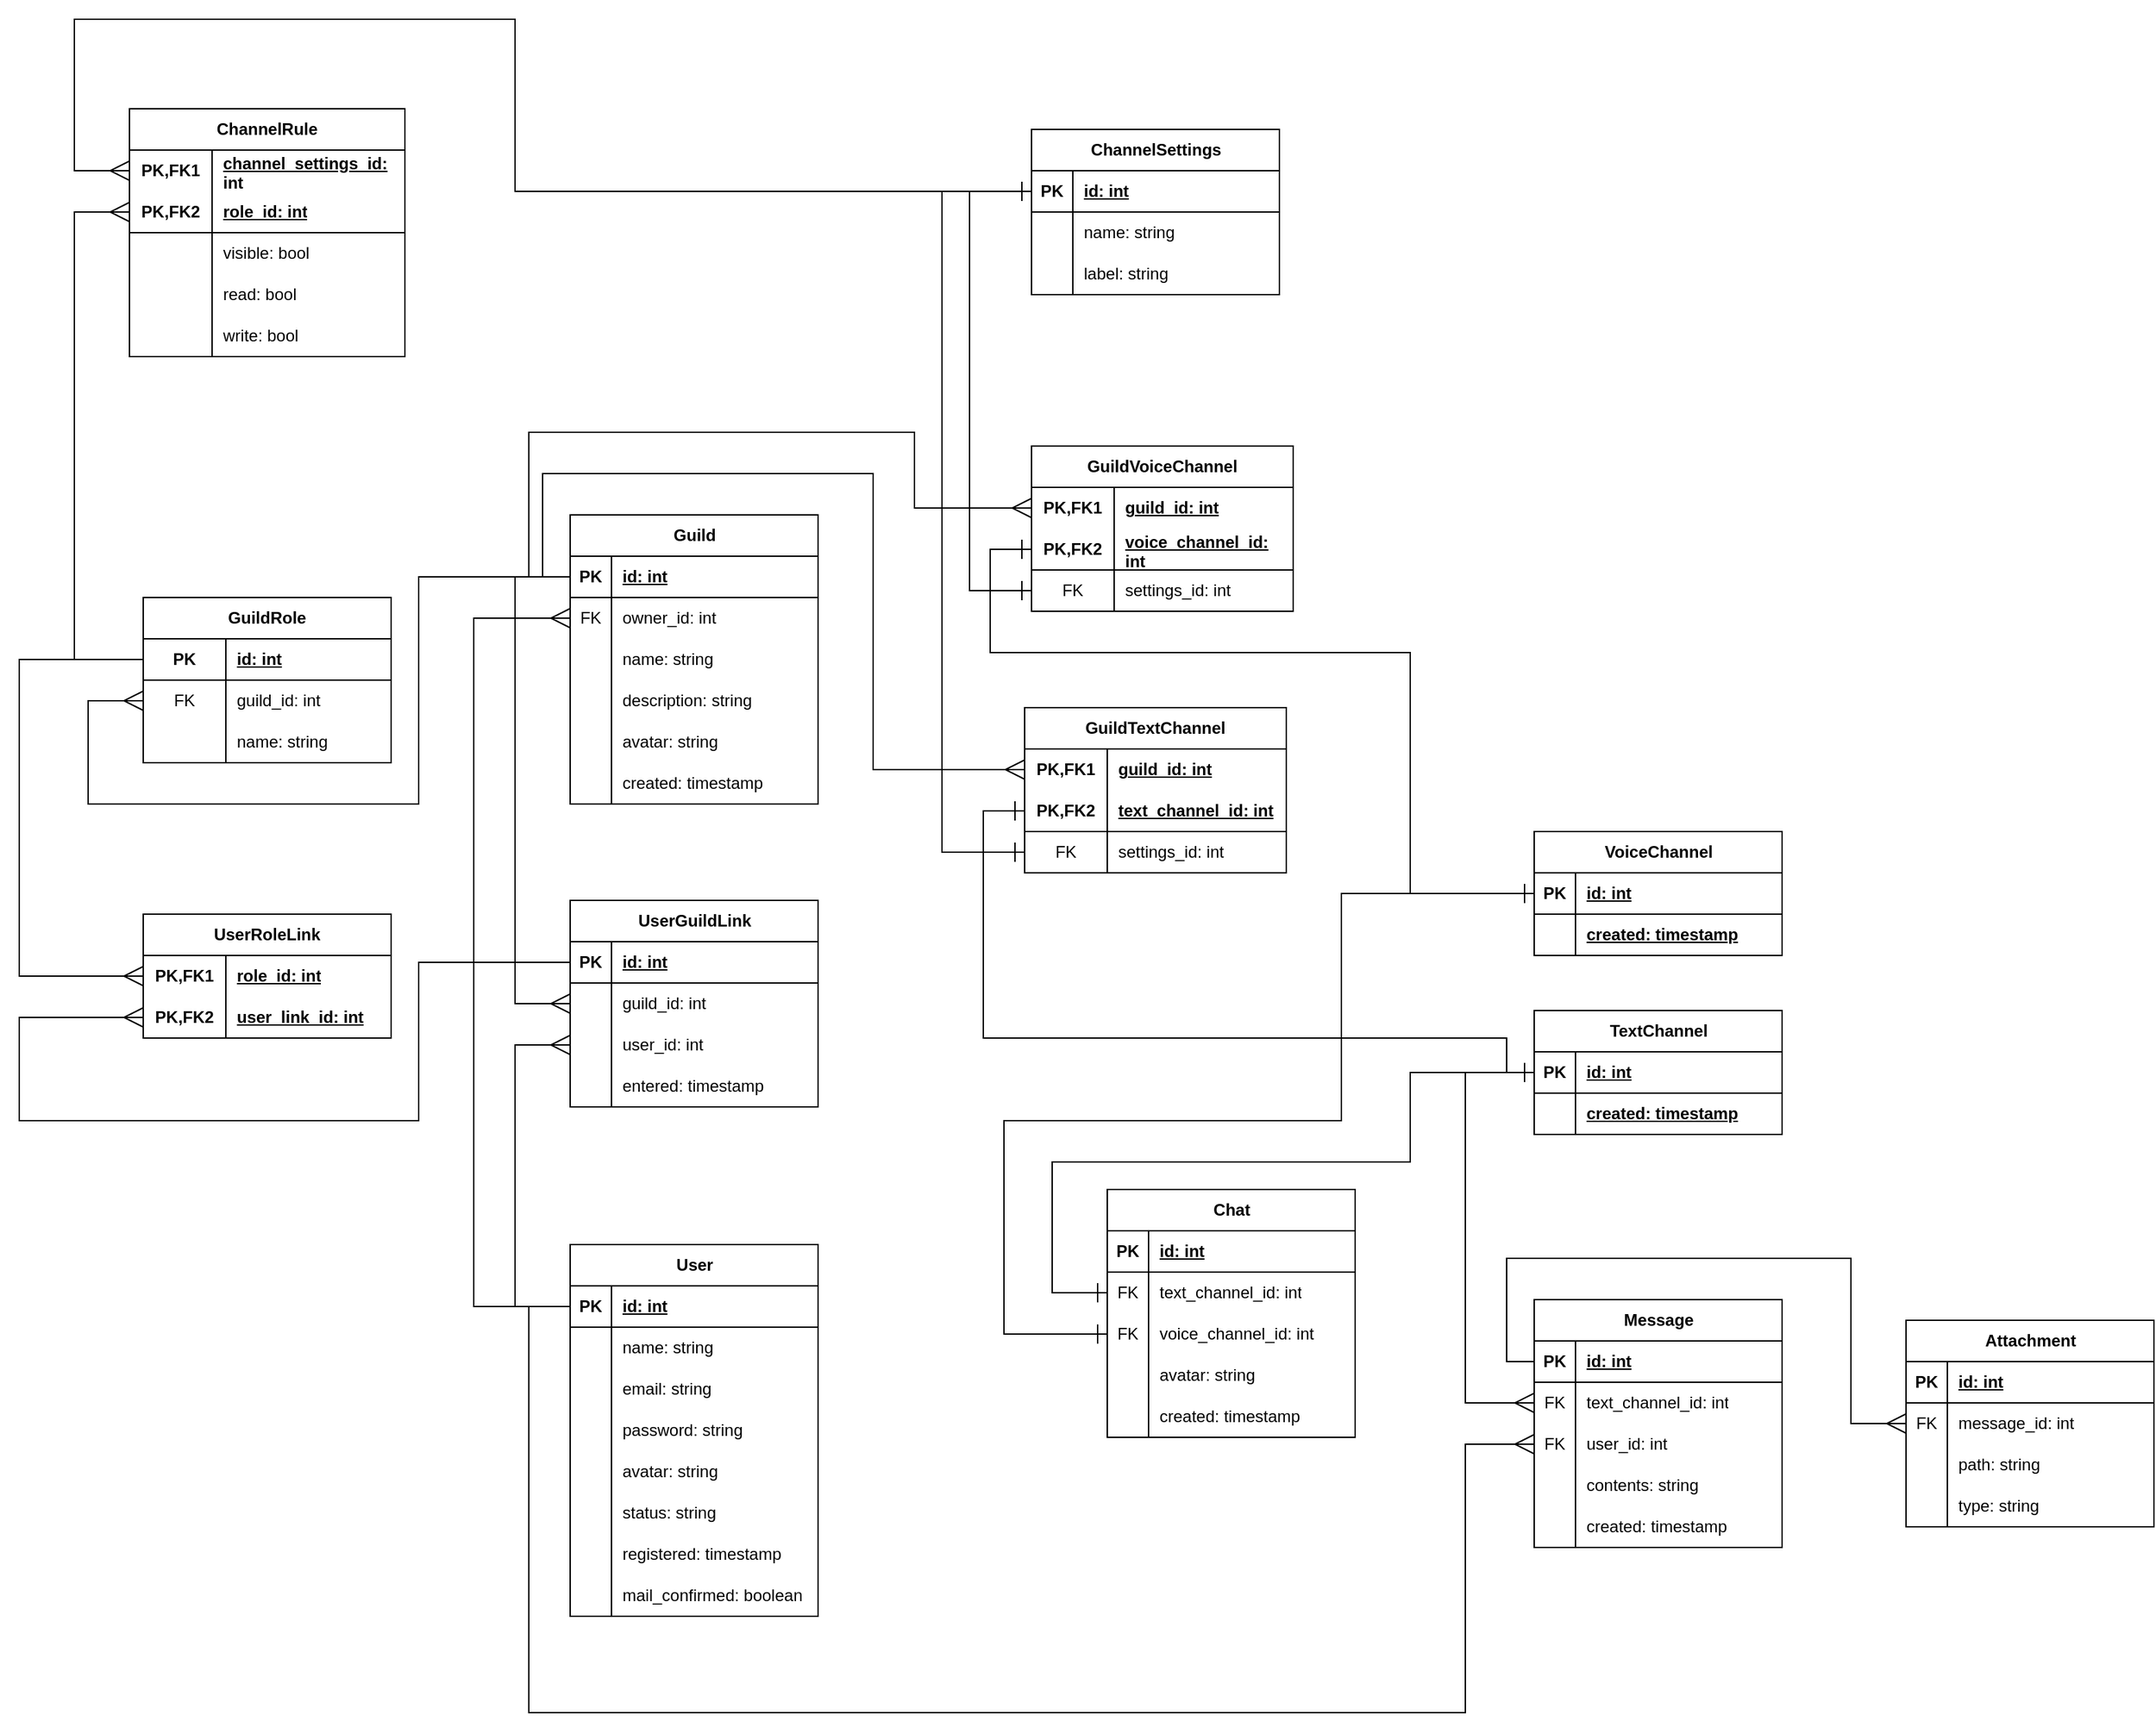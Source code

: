 <mxfile version="22.0.4" type="github">
  <diagram name="Page-1" id="7oRo4RMGeGRPO1WQqLyX">
    <mxGraphModel dx="3056" dy="2482" grid="1" gridSize="10" guides="1" tooltips="1" connect="1" arrows="1" fold="1" page="1" pageScale="1" pageWidth="850" pageHeight="1100" math="0" shadow="0">
      <root>
        <mxCell id="0" />
        <mxCell id="1" parent="0" />
        <mxCell id="3wC-R3kzaGSad76Zom_e-3" value="User" style="shape=table;startSize=30;container=1;collapsible=1;childLayout=tableLayout;fixedRows=1;rowLines=0;fontStyle=1;align=center;resizeLast=1;html=1;" vertex="1" parent="1">
          <mxGeometry x="230" y="510" width="180" height="270" as="geometry" />
        </mxCell>
        <mxCell id="3wC-R3kzaGSad76Zom_e-4" value="" style="shape=tableRow;horizontal=0;startSize=0;swimlaneHead=0;swimlaneBody=0;fillColor=none;collapsible=0;dropTarget=0;points=[[0,0.5],[1,0.5]];portConstraint=eastwest;top=0;left=0;right=0;bottom=1;" vertex="1" parent="3wC-R3kzaGSad76Zom_e-3">
          <mxGeometry y="30" width="180" height="30" as="geometry" />
        </mxCell>
        <mxCell id="3wC-R3kzaGSad76Zom_e-5" value="PK" style="shape=partialRectangle;connectable=0;fillColor=none;top=0;left=0;bottom=0;right=0;fontStyle=1;overflow=hidden;whiteSpace=wrap;html=1;" vertex="1" parent="3wC-R3kzaGSad76Zom_e-4">
          <mxGeometry width="30" height="30" as="geometry">
            <mxRectangle width="30" height="30" as="alternateBounds" />
          </mxGeometry>
        </mxCell>
        <mxCell id="3wC-R3kzaGSad76Zom_e-6" value="id: int" style="shape=partialRectangle;connectable=0;fillColor=none;top=0;left=0;bottom=0;right=0;align=left;spacingLeft=6;fontStyle=5;overflow=hidden;whiteSpace=wrap;html=1;" vertex="1" parent="3wC-R3kzaGSad76Zom_e-4">
          <mxGeometry x="30" width="150" height="30" as="geometry">
            <mxRectangle width="150" height="30" as="alternateBounds" />
          </mxGeometry>
        </mxCell>
        <mxCell id="3wC-R3kzaGSad76Zom_e-7" value="" style="shape=tableRow;horizontal=0;startSize=0;swimlaneHead=0;swimlaneBody=0;fillColor=none;collapsible=0;dropTarget=0;points=[[0,0.5],[1,0.5]];portConstraint=eastwest;top=0;left=0;right=0;bottom=0;" vertex="1" parent="3wC-R3kzaGSad76Zom_e-3">
          <mxGeometry y="60" width="180" height="30" as="geometry" />
        </mxCell>
        <mxCell id="3wC-R3kzaGSad76Zom_e-8" value="" style="shape=partialRectangle;connectable=0;fillColor=none;top=0;left=0;bottom=0;right=0;editable=1;overflow=hidden;whiteSpace=wrap;html=1;" vertex="1" parent="3wC-R3kzaGSad76Zom_e-7">
          <mxGeometry width="30" height="30" as="geometry">
            <mxRectangle width="30" height="30" as="alternateBounds" />
          </mxGeometry>
        </mxCell>
        <mxCell id="3wC-R3kzaGSad76Zom_e-9" value="name: string" style="shape=partialRectangle;connectable=0;fillColor=none;top=0;left=0;bottom=0;right=0;align=left;spacingLeft=6;overflow=hidden;whiteSpace=wrap;html=1;" vertex="1" parent="3wC-R3kzaGSad76Zom_e-7">
          <mxGeometry x="30" width="150" height="30" as="geometry">
            <mxRectangle width="150" height="30" as="alternateBounds" />
          </mxGeometry>
        </mxCell>
        <mxCell id="3wC-R3kzaGSad76Zom_e-10" value="" style="shape=tableRow;horizontal=0;startSize=0;swimlaneHead=0;swimlaneBody=0;fillColor=none;collapsible=0;dropTarget=0;points=[[0,0.5],[1,0.5]];portConstraint=eastwest;top=0;left=0;right=0;bottom=0;" vertex="1" parent="3wC-R3kzaGSad76Zom_e-3">
          <mxGeometry y="90" width="180" height="30" as="geometry" />
        </mxCell>
        <mxCell id="3wC-R3kzaGSad76Zom_e-11" value="" style="shape=partialRectangle;connectable=0;fillColor=none;top=0;left=0;bottom=0;right=0;editable=1;overflow=hidden;whiteSpace=wrap;html=1;" vertex="1" parent="3wC-R3kzaGSad76Zom_e-10">
          <mxGeometry width="30" height="30" as="geometry">
            <mxRectangle width="30" height="30" as="alternateBounds" />
          </mxGeometry>
        </mxCell>
        <mxCell id="3wC-R3kzaGSad76Zom_e-12" value="email: string" style="shape=partialRectangle;connectable=0;fillColor=none;top=0;left=0;bottom=0;right=0;align=left;spacingLeft=6;overflow=hidden;whiteSpace=wrap;html=1;" vertex="1" parent="3wC-R3kzaGSad76Zom_e-10">
          <mxGeometry x="30" width="150" height="30" as="geometry">
            <mxRectangle width="150" height="30" as="alternateBounds" />
          </mxGeometry>
        </mxCell>
        <mxCell id="3wC-R3kzaGSad76Zom_e-13" value="" style="shape=tableRow;horizontal=0;startSize=0;swimlaneHead=0;swimlaneBody=0;fillColor=none;collapsible=0;dropTarget=0;points=[[0,0.5],[1,0.5]];portConstraint=eastwest;top=0;left=0;right=0;bottom=0;" vertex="1" parent="3wC-R3kzaGSad76Zom_e-3">
          <mxGeometry y="120" width="180" height="30" as="geometry" />
        </mxCell>
        <mxCell id="3wC-R3kzaGSad76Zom_e-14" value="" style="shape=partialRectangle;connectable=0;fillColor=none;top=0;left=0;bottom=0;right=0;editable=1;overflow=hidden;whiteSpace=wrap;html=1;" vertex="1" parent="3wC-R3kzaGSad76Zom_e-13">
          <mxGeometry width="30" height="30" as="geometry">
            <mxRectangle width="30" height="30" as="alternateBounds" />
          </mxGeometry>
        </mxCell>
        <mxCell id="3wC-R3kzaGSad76Zom_e-15" value="password: string" style="shape=partialRectangle;connectable=0;fillColor=none;top=0;left=0;bottom=0;right=0;align=left;spacingLeft=6;overflow=hidden;whiteSpace=wrap;html=1;" vertex="1" parent="3wC-R3kzaGSad76Zom_e-13">
          <mxGeometry x="30" width="150" height="30" as="geometry">
            <mxRectangle width="150" height="30" as="alternateBounds" />
          </mxGeometry>
        </mxCell>
        <mxCell id="3wC-R3kzaGSad76Zom_e-32" value="" style="shape=tableRow;horizontal=0;startSize=0;swimlaneHead=0;swimlaneBody=0;fillColor=none;collapsible=0;dropTarget=0;points=[[0,0.5],[1,0.5]];portConstraint=eastwest;top=0;left=0;right=0;bottom=0;" vertex="1" parent="3wC-R3kzaGSad76Zom_e-3">
          <mxGeometry y="150" width="180" height="30" as="geometry" />
        </mxCell>
        <mxCell id="3wC-R3kzaGSad76Zom_e-33" value="" style="shape=partialRectangle;connectable=0;fillColor=none;top=0;left=0;bottom=0;right=0;editable=1;overflow=hidden;whiteSpace=wrap;html=1;" vertex="1" parent="3wC-R3kzaGSad76Zom_e-32">
          <mxGeometry width="30" height="30" as="geometry">
            <mxRectangle width="30" height="30" as="alternateBounds" />
          </mxGeometry>
        </mxCell>
        <mxCell id="3wC-R3kzaGSad76Zom_e-34" value="avatar: string" style="shape=partialRectangle;connectable=0;fillColor=none;top=0;left=0;bottom=0;right=0;align=left;spacingLeft=6;overflow=hidden;whiteSpace=wrap;html=1;" vertex="1" parent="3wC-R3kzaGSad76Zom_e-32">
          <mxGeometry x="30" width="150" height="30" as="geometry">
            <mxRectangle width="150" height="30" as="alternateBounds" />
          </mxGeometry>
        </mxCell>
        <mxCell id="3wC-R3kzaGSad76Zom_e-35" value="" style="shape=tableRow;horizontal=0;startSize=0;swimlaneHead=0;swimlaneBody=0;fillColor=none;collapsible=0;dropTarget=0;points=[[0,0.5],[1,0.5]];portConstraint=eastwest;top=0;left=0;right=0;bottom=0;" vertex="1" parent="3wC-R3kzaGSad76Zom_e-3">
          <mxGeometry y="180" width="180" height="30" as="geometry" />
        </mxCell>
        <mxCell id="3wC-R3kzaGSad76Zom_e-36" value="" style="shape=partialRectangle;connectable=0;fillColor=none;top=0;left=0;bottom=0;right=0;editable=1;overflow=hidden;whiteSpace=wrap;html=1;" vertex="1" parent="3wC-R3kzaGSad76Zom_e-35">
          <mxGeometry width="30" height="30" as="geometry">
            <mxRectangle width="30" height="30" as="alternateBounds" />
          </mxGeometry>
        </mxCell>
        <mxCell id="3wC-R3kzaGSad76Zom_e-37" value="&lt;div&gt;status: string&lt;/div&gt;" style="shape=partialRectangle;connectable=0;fillColor=none;top=0;left=0;bottom=0;right=0;align=left;spacingLeft=6;overflow=hidden;whiteSpace=wrap;html=1;" vertex="1" parent="3wC-R3kzaGSad76Zom_e-35">
          <mxGeometry x="30" width="150" height="30" as="geometry">
            <mxRectangle width="150" height="30" as="alternateBounds" />
          </mxGeometry>
        </mxCell>
        <mxCell id="3wC-R3kzaGSad76Zom_e-41" value="" style="shape=tableRow;horizontal=0;startSize=0;swimlaneHead=0;swimlaneBody=0;fillColor=none;collapsible=0;dropTarget=0;points=[[0,0.5],[1,0.5]];portConstraint=eastwest;top=0;left=0;right=0;bottom=0;" vertex="1" parent="3wC-R3kzaGSad76Zom_e-3">
          <mxGeometry y="210" width="180" height="30" as="geometry" />
        </mxCell>
        <mxCell id="3wC-R3kzaGSad76Zom_e-42" value="" style="shape=partialRectangle;connectable=0;fillColor=none;top=0;left=0;bottom=0;right=0;editable=1;overflow=hidden;whiteSpace=wrap;html=1;" vertex="1" parent="3wC-R3kzaGSad76Zom_e-41">
          <mxGeometry width="30" height="30" as="geometry">
            <mxRectangle width="30" height="30" as="alternateBounds" />
          </mxGeometry>
        </mxCell>
        <mxCell id="3wC-R3kzaGSad76Zom_e-43" value="&lt;div&gt;registered: timestamp&lt;/div&gt;" style="shape=partialRectangle;connectable=0;fillColor=none;top=0;left=0;bottom=0;right=0;align=left;spacingLeft=6;overflow=hidden;whiteSpace=wrap;html=1;" vertex="1" parent="3wC-R3kzaGSad76Zom_e-41">
          <mxGeometry x="30" width="150" height="30" as="geometry">
            <mxRectangle width="150" height="30" as="alternateBounds" />
          </mxGeometry>
        </mxCell>
        <mxCell id="3wC-R3kzaGSad76Zom_e-47" value="" style="shape=tableRow;horizontal=0;startSize=0;swimlaneHead=0;swimlaneBody=0;fillColor=none;collapsible=0;dropTarget=0;points=[[0,0.5],[1,0.5]];portConstraint=eastwest;top=0;left=0;right=0;bottom=0;" vertex="1" parent="3wC-R3kzaGSad76Zom_e-3">
          <mxGeometry y="240" width="180" height="30" as="geometry" />
        </mxCell>
        <mxCell id="3wC-R3kzaGSad76Zom_e-48" value="" style="shape=partialRectangle;connectable=0;fillColor=none;top=0;left=0;bottom=0;right=0;editable=1;overflow=hidden;whiteSpace=wrap;html=1;" vertex="1" parent="3wC-R3kzaGSad76Zom_e-47">
          <mxGeometry width="30" height="30" as="geometry">
            <mxRectangle width="30" height="30" as="alternateBounds" />
          </mxGeometry>
        </mxCell>
        <mxCell id="3wC-R3kzaGSad76Zom_e-49" value="&lt;div&gt;mail_confirmed: boolean&lt;/div&gt;" style="shape=partialRectangle;connectable=0;fillColor=none;top=0;left=0;bottom=0;right=0;align=left;spacingLeft=6;overflow=hidden;whiteSpace=wrap;html=1;" vertex="1" parent="3wC-R3kzaGSad76Zom_e-47">
          <mxGeometry x="30" width="150" height="30" as="geometry">
            <mxRectangle width="150" height="30" as="alternateBounds" />
          </mxGeometry>
        </mxCell>
        <mxCell id="3wC-R3kzaGSad76Zom_e-50" value="Chat" style="shape=table;startSize=30;container=1;collapsible=1;childLayout=tableLayout;fixedRows=1;rowLines=0;fontStyle=1;align=center;resizeLast=1;html=1;" vertex="1" parent="1">
          <mxGeometry x="620" y="470" width="180" height="180" as="geometry" />
        </mxCell>
        <mxCell id="3wC-R3kzaGSad76Zom_e-51" value="" style="shape=tableRow;horizontal=0;startSize=0;swimlaneHead=0;swimlaneBody=0;fillColor=none;collapsible=0;dropTarget=0;points=[[0,0.5],[1,0.5]];portConstraint=eastwest;top=0;left=0;right=0;bottom=1;" vertex="1" parent="3wC-R3kzaGSad76Zom_e-50">
          <mxGeometry y="30" width="180" height="30" as="geometry" />
        </mxCell>
        <mxCell id="3wC-R3kzaGSad76Zom_e-52" value="PK" style="shape=partialRectangle;connectable=0;fillColor=none;top=0;left=0;bottom=0;right=0;fontStyle=1;overflow=hidden;whiteSpace=wrap;html=1;" vertex="1" parent="3wC-R3kzaGSad76Zom_e-51">
          <mxGeometry width="30" height="30" as="geometry">
            <mxRectangle width="30" height="30" as="alternateBounds" />
          </mxGeometry>
        </mxCell>
        <mxCell id="3wC-R3kzaGSad76Zom_e-53" value="id: int" style="shape=partialRectangle;connectable=0;fillColor=none;top=0;left=0;bottom=0;right=0;align=left;spacingLeft=6;fontStyle=5;overflow=hidden;whiteSpace=wrap;html=1;" vertex="1" parent="3wC-R3kzaGSad76Zom_e-51">
          <mxGeometry x="30" width="150" height="30" as="geometry">
            <mxRectangle width="150" height="30" as="alternateBounds" />
          </mxGeometry>
        </mxCell>
        <mxCell id="3wC-R3kzaGSad76Zom_e-54" value="" style="shape=tableRow;horizontal=0;startSize=0;swimlaneHead=0;swimlaneBody=0;fillColor=none;collapsible=0;dropTarget=0;points=[[0,0.5],[1,0.5]];portConstraint=eastwest;top=0;left=0;right=0;bottom=0;" vertex="1" parent="3wC-R3kzaGSad76Zom_e-50">
          <mxGeometry y="60" width="180" height="30" as="geometry" />
        </mxCell>
        <mxCell id="3wC-R3kzaGSad76Zom_e-55" value="FK" style="shape=partialRectangle;connectable=0;fillColor=none;top=0;left=0;bottom=0;right=0;editable=1;overflow=hidden;whiteSpace=wrap;html=1;" vertex="1" parent="3wC-R3kzaGSad76Zom_e-54">
          <mxGeometry width="30" height="30" as="geometry">
            <mxRectangle width="30" height="30" as="alternateBounds" />
          </mxGeometry>
        </mxCell>
        <mxCell id="3wC-R3kzaGSad76Zom_e-56" value="text_channel_id: int" style="shape=partialRectangle;connectable=0;fillColor=none;top=0;left=0;bottom=0;right=0;align=left;spacingLeft=6;overflow=hidden;whiteSpace=wrap;html=1;" vertex="1" parent="3wC-R3kzaGSad76Zom_e-54">
          <mxGeometry x="30" width="150" height="30" as="geometry">
            <mxRectangle width="150" height="30" as="alternateBounds" />
          </mxGeometry>
        </mxCell>
        <mxCell id="3wC-R3kzaGSad76Zom_e-57" value="" style="shape=tableRow;horizontal=0;startSize=0;swimlaneHead=0;swimlaneBody=0;fillColor=none;collapsible=0;dropTarget=0;points=[[0,0.5],[1,0.5]];portConstraint=eastwest;top=0;left=0;right=0;bottom=0;" vertex="1" parent="3wC-R3kzaGSad76Zom_e-50">
          <mxGeometry y="90" width="180" height="30" as="geometry" />
        </mxCell>
        <mxCell id="3wC-R3kzaGSad76Zom_e-58" value="FK" style="shape=partialRectangle;connectable=0;fillColor=none;top=0;left=0;bottom=0;right=0;editable=1;overflow=hidden;whiteSpace=wrap;html=1;" vertex="1" parent="3wC-R3kzaGSad76Zom_e-57">
          <mxGeometry width="30" height="30" as="geometry">
            <mxRectangle width="30" height="30" as="alternateBounds" />
          </mxGeometry>
        </mxCell>
        <mxCell id="3wC-R3kzaGSad76Zom_e-59" value="voice_channel_id: int" style="shape=partialRectangle;connectable=0;fillColor=none;top=0;left=0;bottom=0;right=0;align=left;spacingLeft=6;overflow=hidden;whiteSpace=wrap;html=1;" vertex="1" parent="3wC-R3kzaGSad76Zom_e-57">
          <mxGeometry x="30" width="150" height="30" as="geometry">
            <mxRectangle width="150" height="30" as="alternateBounds" />
          </mxGeometry>
        </mxCell>
        <mxCell id="3wC-R3kzaGSad76Zom_e-95" value="" style="shape=tableRow;horizontal=0;startSize=0;swimlaneHead=0;swimlaneBody=0;fillColor=none;collapsible=0;dropTarget=0;points=[[0,0.5],[1,0.5]];portConstraint=eastwest;top=0;left=0;right=0;bottom=0;" vertex="1" parent="3wC-R3kzaGSad76Zom_e-50">
          <mxGeometry y="120" width="180" height="30" as="geometry" />
        </mxCell>
        <mxCell id="3wC-R3kzaGSad76Zom_e-96" value="" style="shape=partialRectangle;connectable=0;fillColor=none;top=0;left=0;bottom=0;right=0;editable=1;overflow=hidden;whiteSpace=wrap;html=1;" vertex="1" parent="3wC-R3kzaGSad76Zom_e-95">
          <mxGeometry width="30" height="30" as="geometry">
            <mxRectangle width="30" height="30" as="alternateBounds" />
          </mxGeometry>
        </mxCell>
        <mxCell id="3wC-R3kzaGSad76Zom_e-97" value="avatar: string" style="shape=partialRectangle;connectable=0;fillColor=none;top=0;left=0;bottom=0;right=0;align=left;spacingLeft=6;overflow=hidden;whiteSpace=wrap;html=1;" vertex="1" parent="3wC-R3kzaGSad76Zom_e-95">
          <mxGeometry x="30" width="150" height="30" as="geometry">
            <mxRectangle width="150" height="30" as="alternateBounds" />
          </mxGeometry>
        </mxCell>
        <mxCell id="3wC-R3kzaGSad76Zom_e-124" value="" style="shape=tableRow;horizontal=0;startSize=0;swimlaneHead=0;swimlaneBody=0;fillColor=none;collapsible=0;dropTarget=0;points=[[0,0.5],[1,0.5]];portConstraint=eastwest;top=0;left=0;right=0;bottom=0;" vertex="1" parent="3wC-R3kzaGSad76Zom_e-50">
          <mxGeometry y="150" width="180" height="30" as="geometry" />
        </mxCell>
        <mxCell id="3wC-R3kzaGSad76Zom_e-125" value="" style="shape=partialRectangle;connectable=0;fillColor=none;top=0;left=0;bottom=0;right=0;editable=1;overflow=hidden;whiteSpace=wrap;html=1;" vertex="1" parent="3wC-R3kzaGSad76Zom_e-124">
          <mxGeometry width="30" height="30" as="geometry">
            <mxRectangle width="30" height="30" as="alternateBounds" />
          </mxGeometry>
        </mxCell>
        <mxCell id="3wC-R3kzaGSad76Zom_e-126" value="&lt;div&gt;created: timestamp&lt;/div&gt;" style="shape=partialRectangle;connectable=0;fillColor=none;top=0;left=0;bottom=0;right=0;align=left;spacingLeft=6;overflow=hidden;whiteSpace=wrap;html=1;" vertex="1" parent="3wC-R3kzaGSad76Zom_e-124">
          <mxGeometry x="30" width="150" height="30" as="geometry">
            <mxRectangle width="150" height="30" as="alternateBounds" />
          </mxGeometry>
        </mxCell>
        <mxCell id="3wC-R3kzaGSad76Zom_e-111" value="Guild" style="shape=table;startSize=30;container=1;collapsible=1;childLayout=tableLayout;fixedRows=1;rowLines=0;fontStyle=1;align=center;resizeLast=1;html=1;" vertex="1" parent="1">
          <mxGeometry x="230" y="-20" width="180" height="210" as="geometry" />
        </mxCell>
        <mxCell id="3wC-R3kzaGSad76Zom_e-112" value="" style="shape=tableRow;horizontal=0;startSize=0;swimlaneHead=0;swimlaneBody=0;fillColor=none;collapsible=0;dropTarget=0;points=[[0,0.5],[1,0.5]];portConstraint=eastwest;top=0;left=0;right=0;bottom=1;" vertex="1" parent="3wC-R3kzaGSad76Zom_e-111">
          <mxGeometry y="30" width="180" height="30" as="geometry" />
        </mxCell>
        <mxCell id="3wC-R3kzaGSad76Zom_e-113" value="PK" style="shape=partialRectangle;connectable=0;fillColor=none;top=0;left=0;bottom=0;right=0;fontStyle=1;overflow=hidden;whiteSpace=wrap;html=1;" vertex="1" parent="3wC-R3kzaGSad76Zom_e-112">
          <mxGeometry width="30" height="30" as="geometry">
            <mxRectangle width="30" height="30" as="alternateBounds" />
          </mxGeometry>
        </mxCell>
        <mxCell id="3wC-R3kzaGSad76Zom_e-114" value="id: int" style="shape=partialRectangle;connectable=0;fillColor=none;top=0;left=0;bottom=0;right=0;align=left;spacingLeft=6;fontStyle=5;overflow=hidden;whiteSpace=wrap;html=1;" vertex="1" parent="3wC-R3kzaGSad76Zom_e-112">
          <mxGeometry x="30" width="150" height="30" as="geometry">
            <mxRectangle width="150" height="30" as="alternateBounds" />
          </mxGeometry>
        </mxCell>
        <mxCell id="3wC-R3kzaGSad76Zom_e-133" value="" style="shape=tableRow;horizontal=0;startSize=0;swimlaneHead=0;swimlaneBody=0;fillColor=none;collapsible=0;dropTarget=0;points=[[0,0.5],[1,0.5]];portConstraint=eastwest;top=0;left=0;right=0;bottom=0;" vertex="1" parent="3wC-R3kzaGSad76Zom_e-111">
          <mxGeometry y="60" width="180" height="30" as="geometry" />
        </mxCell>
        <mxCell id="3wC-R3kzaGSad76Zom_e-134" value="FK" style="shape=partialRectangle;connectable=0;fillColor=none;top=0;left=0;bottom=0;right=0;editable=1;overflow=hidden;whiteSpace=wrap;html=1;" vertex="1" parent="3wC-R3kzaGSad76Zom_e-133">
          <mxGeometry width="30" height="30" as="geometry">
            <mxRectangle width="30" height="30" as="alternateBounds" />
          </mxGeometry>
        </mxCell>
        <mxCell id="3wC-R3kzaGSad76Zom_e-135" value="owner_id: int" style="shape=partialRectangle;connectable=0;fillColor=none;top=0;left=0;bottom=0;right=0;align=left;spacingLeft=6;overflow=hidden;whiteSpace=wrap;html=1;" vertex="1" parent="3wC-R3kzaGSad76Zom_e-133">
          <mxGeometry x="30" width="150" height="30" as="geometry">
            <mxRectangle width="150" height="30" as="alternateBounds" />
          </mxGeometry>
        </mxCell>
        <mxCell id="3wC-R3kzaGSad76Zom_e-115" value="" style="shape=tableRow;horizontal=0;startSize=0;swimlaneHead=0;swimlaneBody=0;fillColor=none;collapsible=0;dropTarget=0;points=[[0,0.5],[1,0.5]];portConstraint=eastwest;top=0;left=0;right=0;bottom=0;" vertex="1" parent="3wC-R3kzaGSad76Zom_e-111">
          <mxGeometry y="90" width="180" height="30" as="geometry" />
        </mxCell>
        <mxCell id="3wC-R3kzaGSad76Zom_e-116" value="" style="shape=partialRectangle;connectable=0;fillColor=none;top=0;left=0;bottom=0;right=0;editable=1;overflow=hidden;whiteSpace=wrap;html=1;" vertex="1" parent="3wC-R3kzaGSad76Zom_e-115">
          <mxGeometry width="30" height="30" as="geometry">
            <mxRectangle width="30" height="30" as="alternateBounds" />
          </mxGeometry>
        </mxCell>
        <mxCell id="3wC-R3kzaGSad76Zom_e-117" value="name: string" style="shape=partialRectangle;connectable=0;fillColor=none;top=0;left=0;bottom=0;right=0;align=left;spacingLeft=6;overflow=hidden;whiteSpace=wrap;html=1;" vertex="1" parent="3wC-R3kzaGSad76Zom_e-115">
          <mxGeometry x="30" width="150" height="30" as="geometry">
            <mxRectangle width="150" height="30" as="alternateBounds" />
          </mxGeometry>
        </mxCell>
        <mxCell id="3wC-R3kzaGSad76Zom_e-118" value="" style="shape=tableRow;horizontal=0;startSize=0;swimlaneHead=0;swimlaneBody=0;fillColor=none;collapsible=0;dropTarget=0;points=[[0,0.5],[1,0.5]];portConstraint=eastwest;top=0;left=0;right=0;bottom=0;" vertex="1" parent="3wC-R3kzaGSad76Zom_e-111">
          <mxGeometry y="120" width="180" height="30" as="geometry" />
        </mxCell>
        <mxCell id="3wC-R3kzaGSad76Zom_e-119" value="" style="shape=partialRectangle;connectable=0;fillColor=none;top=0;left=0;bottom=0;right=0;editable=1;overflow=hidden;whiteSpace=wrap;html=1;" vertex="1" parent="3wC-R3kzaGSad76Zom_e-118">
          <mxGeometry width="30" height="30" as="geometry">
            <mxRectangle width="30" height="30" as="alternateBounds" />
          </mxGeometry>
        </mxCell>
        <mxCell id="3wC-R3kzaGSad76Zom_e-120" value="description: string" style="shape=partialRectangle;connectable=0;fillColor=none;top=0;left=0;bottom=0;right=0;align=left;spacingLeft=6;overflow=hidden;whiteSpace=wrap;html=1;" vertex="1" parent="3wC-R3kzaGSad76Zom_e-118">
          <mxGeometry x="30" width="150" height="30" as="geometry">
            <mxRectangle width="150" height="30" as="alternateBounds" />
          </mxGeometry>
        </mxCell>
        <mxCell id="3wC-R3kzaGSad76Zom_e-121" value="" style="shape=tableRow;horizontal=0;startSize=0;swimlaneHead=0;swimlaneBody=0;fillColor=none;collapsible=0;dropTarget=0;points=[[0,0.5],[1,0.5]];portConstraint=eastwest;top=0;left=0;right=0;bottom=0;" vertex="1" parent="3wC-R3kzaGSad76Zom_e-111">
          <mxGeometry y="150" width="180" height="30" as="geometry" />
        </mxCell>
        <mxCell id="3wC-R3kzaGSad76Zom_e-122" value="" style="shape=partialRectangle;connectable=0;fillColor=none;top=0;left=0;bottom=0;right=0;editable=1;overflow=hidden;whiteSpace=wrap;html=1;" vertex="1" parent="3wC-R3kzaGSad76Zom_e-121">
          <mxGeometry width="30" height="30" as="geometry">
            <mxRectangle width="30" height="30" as="alternateBounds" />
          </mxGeometry>
        </mxCell>
        <mxCell id="3wC-R3kzaGSad76Zom_e-123" value="avatar: string" style="shape=partialRectangle;connectable=0;fillColor=none;top=0;left=0;bottom=0;right=0;align=left;spacingLeft=6;overflow=hidden;whiteSpace=wrap;html=1;" vertex="1" parent="3wC-R3kzaGSad76Zom_e-121">
          <mxGeometry x="30" width="150" height="30" as="geometry">
            <mxRectangle width="150" height="30" as="alternateBounds" />
          </mxGeometry>
        </mxCell>
        <mxCell id="3wC-R3kzaGSad76Zom_e-127" value="" style="shape=tableRow;horizontal=0;startSize=0;swimlaneHead=0;swimlaneBody=0;fillColor=none;collapsible=0;dropTarget=0;points=[[0,0.5],[1,0.5]];portConstraint=eastwest;top=0;left=0;right=0;bottom=0;" vertex="1" parent="3wC-R3kzaGSad76Zom_e-111">
          <mxGeometry y="180" width="180" height="30" as="geometry" />
        </mxCell>
        <mxCell id="3wC-R3kzaGSad76Zom_e-128" value="" style="shape=partialRectangle;connectable=0;fillColor=none;top=0;left=0;bottom=0;right=0;editable=1;overflow=hidden;whiteSpace=wrap;html=1;" vertex="1" parent="3wC-R3kzaGSad76Zom_e-127">
          <mxGeometry width="30" height="30" as="geometry">
            <mxRectangle width="30" height="30" as="alternateBounds" />
          </mxGeometry>
        </mxCell>
        <mxCell id="3wC-R3kzaGSad76Zom_e-129" value="created: timestamp" style="shape=partialRectangle;connectable=0;fillColor=none;top=0;left=0;bottom=0;right=0;align=left;spacingLeft=6;overflow=hidden;whiteSpace=wrap;html=1;" vertex="1" parent="3wC-R3kzaGSad76Zom_e-127">
          <mxGeometry x="30" width="150" height="30" as="geometry">
            <mxRectangle width="150" height="30" as="alternateBounds" />
          </mxGeometry>
        </mxCell>
        <mxCell id="3wC-R3kzaGSad76Zom_e-136" value="ChannelSettings" style="shape=table;startSize=30;container=1;collapsible=1;childLayout=tableLayout;fixedRows=1;rowLines=0;fontStyle=1;align=center;resizeLast=1;html=1;" vertex="1" parent="1">
          <mxGeometry x="565" y="-300" width="180" height="120" as="geometry" />
        </mxCell>
        <mxCell id="3wC-R3kzaGSad76Zom_e-137" value="" style="shape=tableRow;horizontal=0;startSize=0;swimlaneHead=0;swimlaneBody=0;fillColor=none;collapsible=0;dropTarget=0;points=[[0,0.5],[1,0.5]];portConstraint=eastwest;top=0;left=0;right=0;bottom=1;" vertex="1" parent="3wC-R3kzaGSad76Zom_e-136">
          <mxGeometry y="30" width="180" height="30" as="geometry" />
        </mxCell>
        <mxCell id="3wC-R3kzaGSad76Zom_e-138" value="PK" style="shape=partialRectangle;connectable=0;fillColor=none;top=0;left=0;bottom=0;right=0;fontStyle=1;overflow=hidden;whiteSpace=wrap;html=1;" vertex="1" parent="3wC-R3kzaGSad76Zom_e-137">
          <mxGeometry width="30" height="30" as="geometry">
            <mxRectangle width="30" height="30" as="alternateBounds" />
          </mxGeometry>
        </mxCell>
        <mxCell id="3wC-R3kzaGSad76Zom_e-139" value="id: int" style="shape=partialRectangle;connectable=0;fillColor=none;top=0;left=0;bottom=0;right=0;align=left;spacingLeft=6;fontStyle=5;overflow=hidden;whiteSpace=wrap;html=1;" vertex="1" parent="3wC-R3kzaGSad76Zom_e-137">
          <mxGeometry x="30" width="150" height="30" as="geometry">
            <mxRectangle width="150" height="30" as="alternateBounds" />
          </mxGeometry>
        </mxCell>
        <mxCell id="3wC-R3kzaGSad76Zom_e-140" value="" style="shape=tableRow;horizontal=0;startSize=0;swimlaneHead=0;swimlaneBody=0;fillColor=none;collapsible=0;dropTarget=0;points=[[0,0.5],[1,0.5]];portConstraint=eastwest;top=0;left=0;right=0;bottom=0;" vertex="1" parent="3wC-R3kzaGSad76Zom_e-136">
          <mxGeometry y="60" width="180" height="30" as="geometry" />
        </mxCell>
        <mxCell id="3wC-R3kzaGSad76Zom_e-141" value="" style="shape=partialRectangle;connectable=0;fillColor=none;top=0;left=0;bottom=0;right=0;editable=1;overflow=hidden;whiteSpace=wrap;html=1;" vertex="1" parent="3wC-R3kzaGSad76Zom_e-140">
          <mxGeometry width="30" height="30" as="geometry">
            <mxRectangle width="30" height="30" as="alternateBounds" />
          </mxGeometry>
        </mxCell>
        <mxCell id="3wC-R3kzaGSad76Zom_e-142" value="name: string" style="shape=partialRectangle;connectable=0;fillColor=none;top=0;left=0;bottom=0;right=0;align=left;spacingLeft=6;overflow=hidden;whiteSpace=wrap;html=1;" vertex="1" parent="3wC-R3kzaGSad76Zom_e-140">
          <mxGeometry x="30" width="150" height="30" as="geometry">
            <mxRectangle width="150" height="30" as="alternateBounds" />
          </mxGeometry>
        </mxCell>
        <mxCell id="3wC-R3kzaGSad76Zom_e-143" value="" style="shape=tableRow;horizontal=0;startSize=0;swimlaneHead=0;swimlaneBody=0;fillColor=none;collapsible=0;dropTarget=0;points=[[0,0.5],[1,0.5]];portConstraint=eastwest;top=0;left=0;right=0;bottom=0;" vertex="1" parent="3wC-R3kzaGSad76Zom_e-136">
          <mxGeometry y="90" width="180" height="30" as="geometry" />
        </mxCell>
        <mxCell id="3wC-R3kzaGSad76Zom_e-144" value="" style="shape=partialRectangle;connectable=0;fillColor=none;top=0;left=0;bottom=0;right=0;editable=1;overflow=hidden;whiteSpace=wrap;html=1;" vertex="1" parent="3wC-R3kzaGSad76Zom_e-143">
          <mxGeometry width="30" height="30" as="geometry">
            <mxRectangle width="30" height="30" as="alternateBounds" />
          </mxGeometry>
        </mxCell>
        <mxCell id="3wC-R3kzaGSad76Zom_e-145" value="label: string" style="shape=partialRectangle;connectable=0;fillColor=none;top=0;left=0;bottom=0;right=0;align=left;spacingLeft=6;overflow=hidden;whiteSpace=wrap;html=1;" vertex="1" parent="3wC-R3kzaGSad76Zom_e-143">
          <mxGeometry x="30" width="150" height="30" as="geometry">
            <mxRectangle width="150" height="30" as="alternateBounds" />
          </mxGeometry>
        </mxCell>
        <mxCell id="3wC-R3kzaGSad76Zom_e-149" value="TextChannel" style="shape=table;startSize=30;container=1;collapsible=1;childLayout=tableLayout;fixedRows=1;rowLines=0;fontStyle=1;align=center;resizeLast=1;html=1;" vertex="1" parent="1">
          <mxGeometry x="930" y="340" width="180" height="90" as="geometry" />
        </mxCell>
        <mxCell id="3wC-R3kzaGSad76Zom_e-150" value="" style="shape=tableRow;horizontal=0;startSize=0;swimlaneHead=0;swimlaneBody=0;fillColor=none;collapsible=0;dropTarget=0;points=[[0,0.5],[1,0.5]];portConstraint=eastwest;top=0;left=0;right=0;bottom=1;" vertex="1" parent="3wC-R3kzaGSad76Zom_e-149">
          <mxGeometry y="30" width="180" height="30" as="geometry" />
        </mxCell>
        <mxCell id="3wC-R3kzaGSad76Zom_e-151" value="PK" style="shape=partialRectangle;connectable=0;fillColor=none;top=0;left=0;bottom=0;right=0;fontStyle=1;overflow=hidden;whiteSpace=wrap;html=1;" vertex="1" parent="3wC-R3kzaGSad76Zom_e-150">
          <mxGeometry width="30" height="30" as="geometry">
            <mxRectangle width="30" height="30" as="alternateBounds" />
          </mxGeometry>
        </mxCell>
        <mxCell id="3wC-R3kzaGSad76Zom_e-152" value="id: int" style="shape=partialRectangle;connectable=0;fillColor=none;top=0;left=0;bottom=0;right=0;align=left;spacingLeft=6;fontStyle=5;overflow=hidden;whiteSpace=wrap;html=1;" vertex="1" parent="3wC-R3kzaGSad76Zom_e-150">
          <mxGeometry x="30" width="150" height="30" as="geometry">
            <mxRectangle width="150" height="30" as="alternateBounds" />
          </mxGeometry>
        </mxCell>
        <mxCell id="3wC-R3kzaGSad76Zom_e-390" value="" style="shape=tableRow;horizontal=0;startSize=0;swimlaneHead=0;swimlaneBody=0;fillColor=none;collapsible=0;dropTarget=0;points=[[0,0.5],[1,0.5]];portConstraint=eastwest;top=0;left=0;right=0;bottom=1;" vertex="1" parent="3wC-R3kzaGSad76Zom_e-149">
          <mxGeometry y="60" width="180" height="30" as="geometry" />
        </mxCell>
        <mxCell id="3wC-R3kzaGSad76Zom_e-391" value="" style="shape=partialRectangle;connectable=0;fillColor=none;top=0;left=0;bottom=0;right=0;fontStyle=1;overflow=hidden;whiteSpace=wrap;html=1;" vertex="1" parent="3wC-R3kzaGSad76Zom_e-390">
          <mxGeometry width="30" height="30" as="geometry">
            <mxRectangle width="30" height="30" as="alternateBounds" />
          </mxGeometry>
        </mxCell>
        <mxCell id="3wC-R3kzaGSad76Zom_e-392" value="created: timestamp" style="shape=partialRectangle;connectable=0;fillColor=none;top=0;left=0;bottom=0;right=0;align=left;spacingLeft=6;fontStyle=5;overflow=hidden;whiteSpace=wrap;html=1;" vertex="1" parent="3wC-R3kzaGSad76Zom_e-390">
          <mxGeometry x="30" width="150" height="30" as="geometry">
            <mxRectangle width="150" height="30" as="alternateBounds" />
          </mxGeometry>
        </mxCell>
        <mxCell id="3wC-R3kzaGSad76Zom_e-162" value="VoiceChannel" style="shape=table;startSize=30;container=1;collapsible=1;childLayout=tableLayout;fixedRows=1;rowLines=0;fontStyle=1;align=center;resizeLast=1;html=1;" vertex="1" parent="1">
          <mxGeometry x="930" y="210" width="180" height="90" as="geometry" />
        </mxCell>
        <mxCell id="3wC-R3kzaGSad76Zom_e-163" value="" style="shape=tableRow;horizontal=0;startSize=0;swimlaneHead=0;swimlaneBody=0;fillColor=none;collapsible=0;dropTarget=0;points=[[0,0.5],[1,0.5]];portConstraint=eastwest;top=0;left=0;right=0;bottom=1;" vertex="1" parent="3wC-R3kzaGSad76Zom_e-162">
          <mxGeometry y="30" width="180" height="30" as="geometry" />
        </mxCell>
        <mxCell id="3wC-R3kzaGSad76Zom_e-164" value="PK" style="shape=partialRectangle;connectable=0;fillColor=none;top=0;left=0;bottom=0;right=0;fontStyle=1;overflow=hidden;whiteSpace=wrap;html=1;" vertex="1" parent="3wC-R3kzaGSad76Zom_e-163">
          <mxGeometry width="30" height="30" as="geometry">
            <mxRectangle width="30" height="30" as="alternateBounds" />
          </mxGeometry>
        </mxCell>
        <mxCell id="3wC-R3kzaGSad76Zom_e-165" value="id: int" style="shape=partialRectangle;connectable=0;fillColor=none;top=0;left=0;bottom=0;right=0;align=left;spacingLeft=6;fontStyle=5;overflow=hidden;whiteSpace=wrap;html=1;" vertex="1" parent="3wC-R3kzaGSad76Zom_e-163">
          <mxGeometry x="30" width="150" height="30" as="geometry">
            <mxRectangle width="150" height="30" as="alternateBounds" />
          </mxGeometry>
        </mxCell>
        <mxCell id="3wC-R3kzaGSad76Zom_e-384" value="" style="shape=tableRow;horizontal=0;startSize=0;swimlaneHead=0;swimlaneBody=0;fillColor=none;collapsible=0;dropTarget=0;points=[[0,0.5],[1,0.5]];portConstraint=eastwest;top=0;left=0;right=0;bottom=1;" vertex="1" parent="3wC-R3kzaGSad76Zom_e-162">
          <mxGeometry y="60" width="180" height="30" as="geometry" />
        </mxCell>
        <mxCell id="3wC-R3kzaGSad76Zom_e-385" value="" style="shape=partialRectangle;connectable=0;fillColor=none;top=0;left=0;bottom=0;right=0;fontStyle=1;overflow=hidden;whiteSpace=wrap;html=1;" vertex="1" parent="3wC-R3kzaGSad76Zom_e-384">
          <mxGeometry width="30" height="30" as="geometry">
            <mxRectangle width="30" height="30" as="alternateBounds" />
          </mxGeometry>
        </mxCell>
        <mxCell id="3wC-R3kzaGSad76Zom_e-386" value="created: timestamp" style="shape=partialRectangle;connectable=0;fillColor=none;top=0;left=0;bottom=0;right=0;align=left;spacingLeft=6;fontStyle=5;overflow=hidden;whiteSpace=wrap;html=1;" vertex="1" parent="3wC-R3kzaGSad76Zom_e-384">
          <mxGeometry x="30" width="150" height="30" as="geometry">
            <mxRectangle width="150" height="30" as="alternateBounds" />
          </mxGeometry>
        </mxCell>
        <mxCell id="3wC-R3kzaGSad76Zom_e-188" value="Attachment" style="shape=table;startSize=30;container=1;collapsible=1;childLayout=tableLayout;fixedRows=1;rowLines=0;fontStyle=1;align=center;resizeLast=1;html=1;" vertex="1" parent="1">
          <mxGeometry x="1200" y="565" width="180" height="150" as="geometry" />
        </mxCell>
        <mxCell id="3wC-R3kzaGSad76Zom_e-189" value="" style="shape=tableRow;horizontal=0;startSize=0;swimlaneHead=0;swimlaneBody=0;fillColor=none;collapsible=0;dropTarget=0;points=[[0,0.5],[1,0.5]];portConstraint=eastwest;top=0;left=0;right=0;bottom=1;" vertex="1" parent="3wC-R3kzaGSad76Zom_e-188">
          <mxGeometry y="30" width="180" height="30" as="geometry" />
        </mxCell>
        <mxCell id="3wC-R3kzaGSad76Zom_e-190" value="PK" style="shape=partialRectangle;connectable=0;fillColor=none;top=0;left=0;bottom=0;right=0;fontStyle=1;overflow=hidden;whiteSpace=wrap;html=1;" vertex="1" parent="3wC-R3kzaGSad76Zom_e-189">
          <mxGeometry width="30" height="30" as="geometry">
            <mxRectangle width="30" height="30" as="alternateBounds" />
          </mxGeometry>
        </mxCell>
        <mxCell id="3wC-R3kzaGSad76Zom_e-191" value="id: int" style="shape=partialRectangle;connectable=0;fillColor=none;top=0;left=0;bottom=0;right=0;align=left;spacingLeft=6;fontStyle=5;overflow=hidden;whiteSpace=wrap;html=1;" vertex="1" parent="3wC-R3kzaGSad76Zom_e-189">
          <mxGeometry x="30" width="150" height="30" as="geometry">
            <mxRectangle width="150" height="30" as="alternateBounds" />
          </mxGeometry>
        </mxCell>
        <mxCell id="3wC-R3kzaGSad76Zom_e-198" value="" style="shape=tableRow;horizontal=0;startSize=0;swimlaneHead=0;swimlaneBody=0;fillColor=none;collapsible=0;dropTarget=0;points=[[0,0.5],[1,0.5]];portConstraint=eastwest;top=0;left=0;right=0;bottom=0;" vertex="1" parent="3wC-R3kzaGSad76Zom_e-188">
          <mxGeometry y="60" width="180" height="30" as="geometry" />
        </mxCell>
        <mxCell id="3wC-R3kzaGSad76Zom_e-199" value="FK" style="shape=partialRectangle;connectable=0;fillColor=none;top=0;left=0;bottom=0;right=0;editable=1;overflow=hidden;whiteSpace=wrap;html=1;" vertex="1" parent="3wC-R3kzaGSad76Zom_e-198">
          <mxGeometry width="30" height="30" as="geometry">
            <mxRectangle width="30" height="30" as="alternateBounds" />
          </mxGeometry>
        </mxCell>
        <mxCell id="3wC-R3kzaGSad76Zom_e-200" value="message_id: int" style="shape=partialRectangle;connectable=0;fillColor=none;top=0;left=0;bottom=0;right=0;align=left;spacingLeft=6;overflow=hidden;whiteSpace=wrap;html=1;" vertex="1" parent="3wC-R3kzaGSad76Zom_e-198">
          <mxGeometry x="30" width="150" height="30" as="geometry">
            <mxRectangle width="150" height="30" as="alternateBounds" />
          </mxGeometry>
        </mxCell>
        <mxCell id="3wC-R3kzaGSad76Zom_e-192" value="" style="shape=tableRow;horizontal=0;startSize=0;swimlaneHead=0;swimlaneBody=0;fillColor=none;collapsible=0;dropTarget=0;points=[[0,0.5],[1,0.5]];portConstraint=eastwest;top=0;left=0;right=0;bottom=0;" vertex="1" parent="3wC-R3kzaGSad76Zom_e-188">
          <mxGeometry y="90" width="180" height="30" as="geometry" />
        </mxCell>
        <mxCell id="3wC-R3kzaGSad76Zom_e-193" value="" style="shape=partialRectangle;connectable=0;fillColor=none;top=0;left=0;bottom=0;right=0;editable=1;overflow=hidden;whiteSpace=wrap;html=1;" vertex="1" parent="3wC-R3kzaGSad76Zom_e-192">
          <mxGeometry width="30" height="30" as="geometry">
            <mxRectangle width="30" height="30" as="alternateBounds" />
          </mxGeometry>
        </mxCell>
        <mxCell id="3wC-R3kzaGSad76Zom_e-194" value="path: string" style="shape=partialRectangle;connectable=0;fillColor=none;top=0;left=0;bottom=0;right=0;align=left;spacingLeft=6;overflow=hidden;whiteSpace=wrap;html=1;" vertex="1" parent="3wC-R3kzaGSad76Zom_e-192">
          <mxGeometry x="30" width="150" height="30" as="geometry">
            <mxRectangle width="150" height="30" as="alternateBounds" />
          </mxGeometry>
        </mxCell>
        <mxCell id="3wC-R3kzaGSad76Zom_e-195" value="" style="shape=tableRow;horizontal=0;startSize=0;swimlaneHead=0;swimlaneBody=0;fillColor=none;collapsible=0;dropTarget=0;points=[[0,0.5],[1,0.5]];portConstraint=eastwest;top=0;left=0;right=0;bottom=0;" vertex="1" parent="3wC-R3kzaGSad76Zom_e-188">
          <mxGeometry y="120" width="180" height="30" as="geometry" />
        </mxCell>
        <mxCell id="3wC-R3kzaGSad76Zom_e-196" value="" style="shape=partialRectangle;connectable=0;fillColor=none;top=0;left=0;bottom=0;right=0;editable=1;overflow=hidden;whiteSpace=wrap;html=1;" vertex="1" parent="3wC-R3kzaGSad76Zom_e-195">
          <mxGeometry width="30" height="30" as="geometry">
            <mxRectangle width="30" height="30" as="alternateBounds" />
          </mxGeometry>
        </mxCell>
        <mxCell id="3wC-R3kzaGSad76Zom_e-197" value="type: string" style="shape=partialRectangle;connectable=0;fillColor=none;top=0;left=0;bottom=0;right=0;align=left;spacingLeft=6;overflow=hidden;whiteSpace=wrap;html=1;" vertex="1" parent="3wC-R3kzaGSad76Zom_e-195">
          <mxGeometry x="30" width="150" height="30" as="geometry">
            <mxRectangle width="150" height="30" as="alternateBounds" />
          </mxGeometry>
        </mxCell>
        <mxCell id="3wC-R3kzaGSad76Zom_e-214" value="GuildTextChannel" style="shape=table;startSize=30;container=1;collapsible=1;childLayout=tableLayout;fixedRows=1;rowLines=0;fontStyle=1;align=center;resizeLast=1;html=1;whiteSpace=wrap;" vertex="1" parent="1">
          <mxGeometry x="560" y="120" width="190" height="120" as="geometry" />
        </mxCell>
        <mxCell id="3wC-R3kzaGSad76Zom_e-215" value="" style="shape=tableRow;horizontal=0;startSize=0;swimlaneHead=0;swimlaneBody=0;fillColor=none;collapsible=0;dropTarget=0;points=[[0,0.5],[1,0.5]];portConstraint=eastwest;top=0;left=0;right=0;bottom=0;html=1;" vertex="1" parent="3wC-R3kzaGSad76Zom_e-214">
          <mxGeometry y="30" width="190" height="30" as="geometry" />
        </mxCell>
        <mxCell id="3wC-R3kzaGSad76Zom_e-216" value="PK,FK1" style="shape=partialRectangle;connectable=0;fillColor=none;top=0;left=0;bottom=0;right=0;fontStyle=1;overflow=hidden;html=1;whiteSpace=wrap;" vertex="1" parent="3wC-R3kzaGSad76Zom_e-215">
          <mxGeometry width="60" height="30" as="geometry">
            <mxRectangle width="60" height="30" as="alternateBounds" />
          </mxGeometry>
        </mxCell>
        <mxCell id="3wC-R3kzaGSad76Zom_e-217" value="guild_id: int" style="shape=partialRectangle;connectable=0;fillColor=none;top=0;left=0;bottom=0;right=0;align=left;spacingLeft=6;fontStyle=5;overflow=hidden;html=1;whiteSpace=wrap;" vertex="1" parent="3wC-R3kzaGSad76Zom_e-215">
          <mxGeometry x="60" width="130" height="30" as="geometry">
            <mxRectangle width="130" height="30" as="alternateBounds" />
          </mxGeometry>
        </mxCell>
        <mxCell id="3wC-R3kzaGSad76Zom_e-218" value="" style="shape=tableRow;horizontal=0;startSize=0;swimlaneHead=0;swimlaneBody=0;fillColor=none;collapsible=0;dropTarget=0;points=[[0,0.5],[1,0.5]];portConstraint=eastwest;top=0;left=0;right=0;bottom=1;html=1;" vertex="1" parent="3wC-R3kzaGSad76Zom_e-214">
          <mxGeometry y="60" width="190" height="30" as="geometry" />
        </mxCell>
        <mxCell id="3wC-R3kzaGSad76Zom_e-219" value="PK,FK2" style="shape=partialRectangle;connectable=0;fillColor=none;top=0;left=0;bottom=0;right=0;fontStyle=1;overflow=hidden;html=1;whiteSpace=wrap;" vertex="1" parent="3wC-R3kzaGSad76Zom_e-218">
          <mxGeometry width="60" height="30" as="geometry">
            <mxRectangle width="60" height="30" as="alternateBounds" />
          </mxGeometry>
        </mxCell>
        <mxCell id="3wC-R3kzaGSad76Zom_e-220" value="text_channel_id: int" style="shape=partialRectangle;connectable=0;fillColor=none;top=0;left=0;bottom=0;right=0;align=left;spacingLeft=6;fontStyle=5;overflow=hidden;html=1;whiteSpace=wrap;" vertex="1" parent="3wC-R3kzaGSad76Zom_e-218">
          <mxGeometry x="60" width="130" height="30" as="geometry">
            <mxRectangle width="130" height="30" as="alternateBounds" />
          </mxGeometry>
        </mxCell>
        <mxCell id="3wC-R3kzaGSad76Zom_e-221" value="" style="shape=tableRow;horizontal=0;startSize=0;swimlaneHead=0;swimlaneBody=0;fillColor=none;collapsible=0;dropTarget=0;points=[[0,0.5],[1,0.5]];portConstraint=eastwest;top=0;left=0;right=0;bottom=0;html=1;" vertex="1" parent="3wC-R3kzaGSad76Zom_e-214">
          <mxGeometry y="90" width="190" height="30" as="geometry" />
        </mxCell>
        <mxCell id="3wC-R3kzaGSad76Zom_e-222" value="FK" style="shape=partialRectangle;connectable=0;fillColor=none;top=0;left=0;bottom=0;right=0;editable=1;overflow=hidden;html=1;whiteSpace=wrap;" vertex="1" parent="3wC-R3kzaGSad76Zom_e-221">
          <mxGeometry width="60" height="30" as="geometry">
            <mxRectangle width="60" height="30" as="alternateBounds" />
          </mxGeometry>
        </mxCell>
        <mxCell id="3wC-R3kzaGSad76Zom_e-223" value="settings_id: int" style="shape=partialRectangle;connectable=0;fillColor=none;top=0;left=0;bottom=0;right=0;align=left;spacingLeft=6;overflow=hidden;html=1;whiteSpace=wrap;" vertex="1" parent="3wC-R3kzaGSad76Zom_e-221">
          <mxGeometry x="60" width="130" height="30" as="geometry">
            <mxRectangle width="130" height="30" as="alternateBounds" />
          </mxGeometry>
        </mxCell>
        <mxCell id="3wC-R3kzaGSad76Zom_e-227" value="GuildVoiceChannel" style="shape=table;startSize=30;container=1;collapsible=1;childLayout=tableLayout;fixedRows=1;rowLines=0;fontStyle=1;align=center;resizeLast=1;html=1;whiteSpace=wrap;" vertex="1" parent="1">
          <mxGeometry x="565" y="-70" width="190" height="120" as="geometry" />
        </mxCell>
        <mxCell id="3wC-R3kzaGSad76Zom_e-228" value="" style="shape=tableRow;horizontal=0;startSize=0;swimlaneHead=0;swimlaneBody=0;fillColor=none;collapsible=0;dropTarget=0;points=[[0,0.5],[1,0.5]];portConstraint=eastwest;top=0;left=0;right=0;bottom=0;html=1;" vertex="1" parent="3wC-R3kzaGSad76Zom_e-227">
          <mxGeometry y="30" width="190" height="30" as="geometry" />
        </mxCell>
        <mxCell id="3wC-R3kzaGSad76Zom_e-229" value="PK,FK1" style="shape=partialRectangle;connectable=0;fillColor=none;top=0;left=0;bottom=0;right=0;fontStyle=1;overflow=hidden;html=1;whiteSpace=wrap;" vertex="1" parent="3wC-R3kzaGSad76Zom_e-228">
          <mxGeometry width="60" height="30" as="geometry">
            <mxRectangle width="60" height="30" as="alternateBounds" />
          </mxGeometry>
        </mxCell>
        <mxCell id="3wC-R3kzaGSad76Zom_e-230" value="guild_id: int" style="shape=partialRectangle;connectable=0;fillColor=none;top=0;left=0;bottom=0;right=0;align=left;spacingLeft=6;fontStyle=5;overflow=hidden;html=1;whiteSpace=wrap;" vertex="1" parent="3wC-R3kzaGSad76Zom_e-228">
          <mxGeometry x="60" width="130" height="30" as="geometry">
            <mxRectangle width="130" height="30" as="alternateBounds" />
          </mxGeometry>
        </mxCell>
        <mxCell id="3wC-R3kzaGSad76Zom_e-231" value="" style="shape=tableRow;horizontal=0;startSize=0;swimlaneHead=0;swimlaneBody=0;fillColor=none;collapsible=0;dropTarget=0;points=[[0,0.5],[1,0.5]];portConstraint=eastwest;top=0;left=0;right=0;bottom=1;html=1;" vertex="1" parent="3wC-R3kzaGSad76Zom_e-227">
          <mxGeometry y="60" width="190" height="30" as="geometry" />
        </mxCell>
        <mxCell id="3wC-R3kzaGSad76Zom_e-232" value="PK,FK2" style="shape=partialRectangle;connectable=0;fillColor=none;top=0;left=0;bottom=0;right=0;fontStyle=1;overflow=hidden;html=1;whiteSpace=wrap;" vertex="1" parent="3wC-R3kzaGSad76Zom_e-231">
          <mxGeometry width="60" height="30" as="geometry">
            <mxRectangle width="60" height="30" as="alternateBounds" />
          </mxGeometry>
        </mxCell>
        <mxCell id="3wC-R3kzaGSad76Zom_e-233" value="voice_channel_id: int" style="shape=partialRectangle;connectable=0;fillColor=none;top=0;left=0;bottom=0;right=0;align=left;spacingLeft=6;fontStyle=5;overflow=hidden;html=1;whiteSpace=wrap;" vertex="1" parent="3wC-R3kzaGSad76Zom_e-231">
          <mxGeometry x="60" width="130" height="30" as="geometry">
            <mxRectangle width="130" height="30" as="alternateBounds" />
          </mxGeometry>
        </mxCell>
        <mxCell id="3wC-R3kzaGSad76Zom_e-234" value="" style="shape=tableRow;horizontal=0;startSize=0;swimlaneHead=0;swimlaneBody=0;fillColor=none;collapsible=0;dropTarget=0;points=[[0,0.5],[1,0.5]];portConstraint=eastwest;top=0;left=0;right=0;bottom=0;html=1;" vertex="1" parent="3wC-R3kzaGSad76Zom_e-227">
          <mxGeometry y="90" width="190" height="30" as="geometry" />
        </mxCell>
        <mxCell id="3wC-R3kzaGSad76Zom_e-235" value="FK" style="shape=partialRectangle;connectable=0;fillColor=none;top=0;left=0;bottom=0;right=0;editable=1;overflow=hidden;html=1;whiteSpace=wrap;" vertex="1" parent="3wC-R3kzaGSad76Zom_e-234">
          <mxGeometry width="60" height="30" as="geometry">
            <mxRectangle width="60" height="30" as="alternateBounds" />
          </mxGeometry>
        </mxCell>
        <mxCell id="3wC-R3kzaGSad76Zom_e-236" value="settings_id: int" style="shape=partialRectangle;connectable=0;fillColor=none;top=0;left=0;bottom=0;right=0;align=left;spacingLeft=6;overflow=hidden;html=1;whiteSpace=wrap;" vertex="1" parent="3wC-R3kzaGSad76Zom_e-234">
          <mxGeometry x="60" width="130" height="30" as="geometry">
            <mxRectangle width="130" height="30" as="alternateBounds" />
          </mxGeometry>
        </mxCell>
        <mxCell id="3wC-R3kzaGSad76Zom_e-243" value="GuildRole" style="shape=table;startSize=30;container=1;collapsible=1;childLayout=tableLayout;fixedRows=1;rowLines=0;fontStyle=1;align=center;resizeLast=1;html=1;whiteSpace=wrap;" vertex="1" parent="1">
          <mxGeometry x="-80" y="40" width="180" height="120" as="geometry" />
        </mxCell>
        <mxCell id="3wC-R3kzaGSad76Zom_e-247" value="" style="shape=tableRow;horizontal=0;startSize=0;swimlaneHead=0;swimlaneBody=0;fillColor=none;collapsible=0;dropTarget=0;points=[[0,0.5],[1,0.5]];portConstraint=eastwest;top=0;left=0;right=0;bottom=1;html=1;" vertex="1" parent="3wC-R3kzaGSad76Zom_e-243">
          <mxGeometry y="30" width="180" height="30" as="geometry" />
        </mxCell>
        <mxCell id="3wC-R3kzaGSad76Zom_e-248" value="PK" style="shape=partialRectangle;connectable=0;fillColor=none;top=0;left=0;bottom=0;right=0;fontStyle=1;overflow=hidden;html=1;whiteSpace=wrap;" vertex="1" parent="3wC-R3kzaGSad76Zom_e-247">
          <mxGeometry width="60" height="30" as="geometry">
            <mxRectangle width="60" height="30" as="alternateBounds" />
          </mxGeometry>
        </mxCell>
        <mxCell id="3wC-R3kzaGSad76Zom_e-249" value="id: int" style="shape=partialRectangle;connectable=0;fillColor=none;top=0;left=0;bottom=0;right=0;align=left;spacingLeft=6;fontStyle=5;overflow=hidden;html=1;whiteSpace=wrap;" vertex="1" parent="3wC-R3kzaGSad76Zom_e-247">
          <mxGeometry x="60" width="120" height="30" as="geometry">
            <mxRectangle width="120" height="30" as="alternateBounds" />
          </mxGeometry>
        </mxCell>
        <mxCell id="3wC-R3kzaGSad76Zom_e-250" value="" style="shape=tableRow;horizontal=0;startSize=0;swimlaneHead=0;swimlaneBody=0;fillColor=none;collapsible=0;dropTarget=0;points=[[0,0.5],[1,0.5]];portConstraint=eastwest;top=0;left=0;right=0;bottom=0;html=1;" vertex="1" parent="3wC-R3kzaGSad76Zom_e-243">
          <mxGeometry y="60" width="180" height="30" as="geometry" />
        </mxCell>
        <mxCell id="3wC-R3kzaGSad76Zom_e-251" value="FK" style="shape=partialRectangle;connectable=0;fillColor=none;top=0;left=0;bottom=0;right=0;editable=1;overflow=hidden;html=1;whiteSpace=wrap;" vertex="1" parent="3wC-R3kzaGSad76Zom_e-250">
          <mxGeometry width="60" height="30" as="geometry">
            <mxRectangle width="60" height="30" as="alternateBounds" />
          </mxGeometry>
        </mxCell>
        <mxCell id="3wC-R3kzaGSad76Zom_e-252" value="guild_id: int" style="shape=partialRectangle;connectable=0;fillColor=none;top=0;left=0;bottom=0;right=0;align=left;spacingLeft=6;overflow=hidden;html=1;whiteSpace=wrap;" vertex="1" parent="3wC-R3kzaGSad76Zom_e-250">
          <mxGeometry x="60" width="120" height="30" as="geometry">
            <mxRectangle width="120" height="30" as="alternateBounds" />
          </mxGeometry>
        </mxCell>
        <mxCell id="3wC-R3kzaGSad76Zom_e-256" value="" style="shape=tableRow;horizontal=0;startSize=0;swimlaneHead=0;swimlaneBody=0;fillColor=none;collapsible=0;dropTarget=0;points=[[0,0.5],[1,0.5]];portConstraint=eastwest;top=0;left=0;right=0;bottom=0;html=1;" vertex="1" parent="3wC-R3kzaGSad76Zom_e-243">
          <mxGeometry y="90" width="180" height="30" as="geometry" />
        </mxCell>
        <mxCell id="3wC-R3kzaGSad76Zom_e-257" value="" style="shape=partialRectangle;connectable=0;fillColor=none;top=0;left=0;bottom=0;right=0;editable=1;overflow=hidden;html=1;whiteSpace=wrap;" vertex="1" parent="3wC-R3kzaGSad76Zom_e-256">
          <mxGeometry width="60" height="30" as="geometry">
            <mxRectangle width="60" height="30" as="alternateBounds" />
          </mxGeometry>
        </mxCell>
        <mxCell id="3wC-R3kzaGSad76Zom_e-258" value="name: string" style="shape=partialRectangle;connectable=0;fillColor=none;top=0;left=0;bottom=0;right=0;align=left;spacingLeft=6;overflow=hidden;html=1;whiteSpace=wrap;" vertex="1" parent="3wC-R3kzaGSad76Zom_e-256">
          <mxGeometry x="60" width="120" height="30" as="geometry">
            <mxRectangle width="120" height="30" as="alternateBounds" />
          </mxGeometry>
        </mxCell>
        <mxCell id="3wC-R3kzaGSad76Zom_e-311" value="UserRoleLink" style="shape=table;startSize=30;container=1;collapsible=1;childLayout=tableLayout;fixedRows=1;rowLines=0;fontStyle=1;align=center;resizeLast=1;html=1;whiteSpace=wrap;" vertex="1" parent="1">
          <mxGeometry x="-80" y="270" width="180" height="90" as="geometry" />
        </mxCell>
        <mxCell id="3wC-R3kzaGSad76Zom_e-312" value="" style="shape=tableRow;horizontal=0;startSize=0;swimlaneHead=0;swimlaneBody=0;fillColor=none;collapsible=0;dropTarget=0;points=[[0,0.5],[1,0.5]];portConstraint=eastwest;top=0;left=0;right=0;bottom=0;html=1;" vertex="1" parent="3wC-R3kzaGSad76Zom_e-311">
          <mxGeometry y="30" width="180" height="30" as="geometry" />
        </mxCell>
        <mxCell id="3wC-R3kzaGSad76Zom_e-313" value="PK,FK1" style="shape=partialRectangle;connectable=0;fillColor=none;top=0;left=0;bottom=0;right=0;fontStyle=1;overflow=hidden;html=1;whiteSpace=wrap;" vertex="1" parent="3wC-R3kzaGSad76Zom_e-312">
          <mxGeometry width="60" height="30" as="geometry">
            <mxRectangle width="60" height="30" as="alternateBounds" />
          </mxGeometry>
        </mxCell>
        <mxCell id="3wC-R3kzaGSad76Zom_e-314" value="role_id: int" style="shape=partialRectangle;connectable=0;fillColor=none;top=0;left=0;bottom=0;right=0;align=left;spacingLeft=6;fontStyle=5;overflow=hidden;html=1;whiteSpace=wrap;" vertex="1" parent="3wC-R3kzaGSad76Zom_e-312">
          <mxGeometry x="60" width="120" height="30" as="geometry">
            <mxRectangle width="120" height="30" as="alternateBounds" />
          </mxGeometry>
        </mxCell>
        <mxCell id="3wC-R3kzaGSad76Zom_e-315" value="" style="shape=tableRow;horizontal=0;startSize=0;swimlaneHead=0;swimlaneBody=0;fillColor=none;collapsible=0;dropTarget=0;points=[[0,0.5],[1,0.5]];portConstraint=eastwest;top=0;left=0;right=0;bottom=1;html=1;" vertex="1" parent="3wC-R3kzaGSad76Zom_e-311">
          <mxGeometry y="60" width="180" height="30" as="geometry" />
        </mxCell>
        <mxCell id="3wC-R3kzaGSad76Zom_e-316" value="PK,FK2" style="shape=partialRectangle;connectable=0;fillColor=none;top=0;left=0;bottom=0;right=0;fontStyle=1;overflow=hidden;html=1;whiteSpace=wrap;" vertex="1" parent="3wC-R3kzaGSad76Zom_e-315">
          <mxGeometry width="60" height="30" as="geometry">
            <mxRectangle width="60" height="30" as="alternateBounds" />
          </mxGeometry>
        </mxCell>
        <mxCell id="3wC-R3kzaGSad76Zom_e-317" value="user_link_id: int" style="shape=partialRectangle;connectable=0;fillColor=none;top=0;left=0;bottom=0;right=0;align=left;spacingLeft=6;fontStyle=5;overflow=hidden;html=1;whiteSpace=wrap;" vertex="1" parent="3wC-R3kzaGSad76Zom_e-315">
          <mxGeometry x="60" width="120" height="30" as="geometry">
            <mxRectangle width="120" height="30" as="alternateBounds" />
          </mxGeometry>
        </mxCell>
        <mxCell id="3wC-R3kzaGSad76Zom_e-324" value="ChannelRule" style="shape=table;startSize=30;container=1;collapsible=1;childLayout=tableLayout;fixedRows=1;rowLines=0;fontStyle=1;align=center;resizeLast=1;html=1;whiteSpace=wrap;" vertex="1" parent="1">
          <mxGeometry x="-90" y="-315" width="200" height="180" as="geometry" />
        </mxCell>
        <mxCell id="3wC-R3kzaGSad76Zom_e-325" value="" style="shape=tableRow;horizontal=0;startSize=0;swimlaneHead=0;swimlaneBody=0;fillColor=none;collapsible=0;dropTarget=0;points=[[0,0.5],[1,0.5]];portConstraint=eastwest;top=0;left=0;right=0;bottom=0;html=1;" vertex="1" parent="3wC-R3kzaGSad76Zom_e-324">
          <mxGeometry y="30" width="200" height="30" as="geometry" />
        </mxCell>
        <mxCell id="3wC-R3kzaGSad76Zom_e-326" value="PK,FK1" style="shape=partialRectangle;connectable=0;fillColor=none;top=0;left=0;bottom=0;right=0;fontStyle=1;overflow=hidden;html=1;whiteSpace=wrap;" vertex="1" parent="3wC-R3kzaGSad76Zom_e-325">
          <mxGeometry width="60" height="30" as="geometry">
            <mxRectangle width="60" height="30" as="alternateBounds" />
          </mxGeometry>
        </mxCell>
        <mxCell id="3wC-R3kzaGSad76Zom_e-327" value="channel_settings_id: int" style="shape=partialRectangle;connectable=0;fillColor=none;top=0;left=0;bottom=0;right=0;align=left;spacingLeft=6;fontStyle=5;overflow=hidden;html=1;whiteSpace=wrap;" vertex="1" parent="3wC-R3kzaGSad76Zom_e-325">
          <mxGeometry x="60" width="140" height="30" as="geometry">
            <mxRectangle width="140" height="30" as="alternateBounds" />
          </mxGeometry>
        </mxCell>
        <mxCell id="3wC-R3kzaGSad76Zom_e-328" value="" style="shape=tableRow;horizontal=0;startSize=0;swimlaneHead=0;swimlaneBody=0;fillColor=none;collapsible=0;dropTarget=0;points=[[0,0.5],[1,0.5]];portConstraint=eastwest;top=0;left=0;right=0;bottom=1;html=1;" vertex="1" parent="3wC-R3kzaGSad76Zom_e-324">
          <mxGeometry y="60" width="200" height="30" as="geometry" />
        </mxCell>
        <mxCell id="3wC-R3kzaGSad76Zom_e-329" value="PK,FK2" style="shape=partialRectangle;connectable=0;fillColor=none;top=0;left=0;bottom=0;right=0;fontStyle=1;overflow=hidden;html=1;whiteSpace=wrap;" vertex="1" parent="3wC-R3kzaGSad76Zom_e-328">
          <mxGeometry width="60" height="30" as="geometry">
            <mxRectangle width="60" height="30" as="alternateBounds" />
          </mxGeometry>
        </mxCell>
        <mxCell id="3wC-R3kzaGSad76Zom_e-330" value="role_id: int" style="shape=partialRectangle;connectable=0;fillColor=none;top=0;left=0;bottom=0;right=0;align=left;spacingLeft=6;fontStyle=5;overflow=hidden;html=1;whiteSpace=wrap;" vertex="1" parent="3wC-R3kzaGSad76Zom_e-328">
          <mxGeometry x="60" width="140" height="30" as="geometry">
            <mxRectangle width="140" height="30" as="alternateBounds" />
          </mxGeometry>
        </mxCell>
        <mxCell id="3wC-R3kzaGSad76Zom_e-337" value="" style="shape=tableRow;horizontal=0;startSize=0;swimlaneHead=0;swimlaneBody=0;fillColor=none;collapsible=0;dropTarget=0;points=[[0,0.5],[1,0.5]];portConstraint=eastwest;top=0;left=0;right=0;bottom=0;html=1;" vertex="1" parent="3wC-R3kzaGSad76Zom_e-324">
          <mxGeometry y="90" width="200" height="30" as="geometry" />
        </mxCell>
        <mxCell id="3wC-R3kzaGSad76Zom_e-338" value="" style="shape=partialRectangle;connectable=0;fillColor=none;top=0;left=0;bottom=0;right=0;editable=1;overflow=hidden;html=1;whiteSpace=wrap;" vertex="1" parent="3wC-R3kzaGSad76Zom_e-337">
          <mxGeometry width="60" height="30" as="geometry">
            <mxRectangle width="60" height="30" as="alternateBounds" />
          </mxGeometry>
        </mxCell>
        <mxCell id="3wC-R3kzaGSad76Zom_e-339" value="visible: bool" style="shape=partialRectangle;connectable=0;fillColor=none;top=0;left=0;bottom=0;right=0;align=left;spacingLeft=6;overflow=hidden;html=1;whiteSpace=wrap;" vertex="1" parent="3wC-R3kzaGSad76Zom_e-337">
          <mxGeometry x="60" width="140" height="30" as="geometry">
            <mxRectangle width="140" height="30" as="alternateBounds" />
          </mxGeometry>
        </mxCell>
        <mxCell id="3wC-R3kzaGSad76Zom_e-331" value="" style="shape=tableRow;horizontal=0;startSize=0;swimlaneHead=0;swimlaneBody=0;fillColor=none;collapsible=0;dropTarget=0;points=[[0,0.5],[1,0.5]];portConstraint=eastwest;top=0;left=0;right=0;bottom=0;html=1;" vertex="1" parent="3wC-R3kzaGSad76Zom_e-324">
          <mxGeometry y="120" width="200" height="30" as="geometry" />
        </mxCell>
        <mxCell id="3wC-R3kzaGSad76Zom_e-332" value="" style="shape=partialRectangle;connectable=0;fillColor=none;top=0;left=0;bottom=0;right=0;editable=1;overflow=hidden;html=1;whiteSpace=wrap;" vertex="1" parent="3wC-R3kzaGSad76Zom_e-331">
          <mxGeometry width="60" height="30" as="geometry">
            <mxRectangle width="60" height="30" as="alternateBounds" />
          </mxGeometry>
        </mxCell>
        <mxCell id="3wC-R3kzaGSad76Zom_e-333" value="read: bool" style="shape=partialRectangle;connectable=0;fillColor=none;top=0;left=0;bottom=0;right=0;align=left;spacingLeft=6;overflow=hidden;html=1;whiteSpace=wrap;" vertex="1" parent="3wC-R3kzaGSad76Zom_e-331">
          <mxGeometry x="60" width="140" height="30" as="geometry">
            <mxRectangle width="140" height="30" as="alternateBounds" />
          </mxGeometry>
        </mxCell>
        <mxCell id="3wC-R3kzaGSad76Zom_e-334" value="" style="shape=tableRow;horizontal=0;startSize=0;swimlaneHead=0;swimlaneBody=0;fillColor=none;collapsible=0;dropTarget=0;points=[[0,0.5],[1,0.5]];portConstraint=eastwest;top=0;left=0;right=0;bottom=0;html=1;" vertex="1" parent="3wC-R3kzaGSad76Zom_e-324">
          <mxGeometry y="150" width="200" height="30" as="geometry" />
        </mxCell>
        <mxCell id="3wC-R3kzaGSad76Zom_e-335" value="" style="shape=partialRectangle;connectable=0;fillColor=none;top=0;left=0;bottom=0;right=0;editable=1;overflow=hidden;html=1;whiteSpace=wrap;" vertex="1" parent="3wC-R3kzaGSad76Zom_e-334">
          <mxGeometry width="60" height="30" as="geometry">
            <mxRectangle width="60" height="30" as="alternateBounds" />
          </mxGeometry>
        </mxCell>
        <mxCell id="3wC-R3kzaGSad76Zom_e-336" value="write: bool" style="shape=partialRectangle;connectable=0;fillColor=none;top=0;left=0;bottom=0;right=0;align=left;spacingLeft=6;overflow=hidden;html=1;whiteSpace=wrap;" vertex="1" parent="3wC-R3kzaGSad76Zom_e-334">
          <mxGeometry x="60" width="140" height="30" as="geometry">
            <mxRectangle width="140" height="30" as="alternateBounds" />
          </mxGeometry>
        </mxCell>
        <mxCell id="3wC-R3kzaGSad76Zom_e-175" value="Message" style="shape=table;startSize=30;container=1;collapsible=1;childLayout=tableLayout;fixedRows=1;rowLines=0;fontStyle=1;align=center;resizeLast=1;html=1;" vertex="1" parent="1">
          <mxGeometry x="930" y="550" width="180" height="180" as="geometry" />
        </mxCell>
        <mxCell id="3wC-R3kzaGSad76Zom_e-176" value="" style="shape=tableRow;horizontal=0;startSize=0;swimlaneHead=0;swimlaneBody=0;fillColor=none;collapsible=0;dropTarget=0;points=[[0,0.5],[1,0.5]];portConstraint=eastwest;top=0;left=0;right=0;bottom=1;" vertex="1" parent="3wC-R3kzaGSad76Zom_e-175">
          <mxGeometry y="30" width="180" height="30" as="geometry" />
        </mxCell>
        <mxCell id="3wC-R3kzaGSad76Zom_e-177" value="PK" style="shape=partialRectangle;connectable=0;fillColor=none;top=0;left=0;bottom=0;right=0;fontStyle=1;overflow=hidden;whiteSpace=wrap;html=1;" vertex="1" parent="3wC-R3kzaGSad76Zom_e-176">
          <mxGeometry width="30" height="30" as="geometry">
            <mxRectangle width="30" height="30" as="alternateBounds" />
          </mxGeometry>
        </mxCell>
        <mxCell id="3wC-R3kzaGSad76Zom_e-178" value="id: int" style="shape=partialRectangle;connectable=0;fillColor=none;top=0;left=0;bottom=0;right=0;align=left;spacingLeft=6;fontStyle=5;overflow=hidden;whiteSpace=wrap;html=1;" vertex="1" parent="3wC-R3kzaGSad76Zom_e-176">
          <mxGeometry x="30" width="150" height="30" as="geometry">
            <mxRectangle width="150" height="30" as="alternateBounds" />
          </mxGeometry>
        </mxCell>
        <mxCell id="3wC-R3kzaGSad76Zom_e-179" value="" style="shape=tableRow;horizontal=0;startSize=0;swimlaneHead=0;swimlaneBody=0;fillColor=none;collapsible=0;dropTarget=0;points=[[0,0.5],[1,0.5]];portConstraint=eastwest;top=0;left=0;right=0;bottom=0;" vertex="1" parent="3wC-R3kzaGSad76Zom_e-175">
          <mxGeometry y="60" width="180" height="30" as="geometry" />
        </mxCell>
        <mxCell id="3wC-R3kzaGSad76Zom_e-180" value="FK" style="shape=partialRectangle;connectable=0;fillColor=none;top=0;left=0;bottom=0;right=0;editable=1;overflow=hidden;whiteSpace=wrap;html=1;" vertex="1" parent="3wC-R3kzaGSad76Zom_e-179">
          <mxGeometry width="30" height="30" as="geometry">
            <mxRectangle width="30" height="30" as="alternateBounds" />
          </mxGeometry>
        </mxCell>
        <mxCell id="3wC-R3kzaGSad76Zom_e-181" value="text_channel_id: int" style="shape=partialRectangle;connectable=0;fillColor=none;top=0;left=0;bottom=0;right=0;align=left;spacingLeft=6;overflow=hidden;whiteSpace=wrap;html=1;" vertex="1" parent="3wC-R3kzaGSad76Zom_e-179">
          <mxGeometry x="30" width="150" height="30" as="geometry">
            <mxRectangle width="150" height="30" as="alternateBounds" />
          </mxGeometry>
        </mxCell>
        <mxCell id="3wC-R3kzaGSad76Zom_e-343" value="" style="shape=tableRow;horizontal=0;startSize=0;swimlaneHead=0;swimlaneBody=0;fillColor=none;collapsible=0;dropTarget=0;points=[[0,0.5],[1,0.5]];portConstraint=eastwest;top=0;left=0;right=0;bottom=0;" vertex="1" parent="3wC-R3kzaGSad76Zom_e-175">
          <mxGeometry y="90" width="180" height="30" as="geometry" />
        </mxCell>
        <mxCell id="3wC-R3kzaGSad76Zom_e-344" value="FK" style="shape=partialRectangle;connectable=0;fillColor=none;top=0;left=0;bottom=0;right=0;editable=1;overflow=hidden;whiteSpace=wrap;html=1;" vertex="1" parent="3wC-R3kzaGSad76Zom_e-343">
          <mxGeometry width="30" height="30" as="geometry">
            <mxRectangle width="30" height="30" as="alternateBounds" />
          </mxGeometry>
        </mxCell>
        <mxCell id="3wC-R3kzaGSad76Zom_e-345" value="user_id: int" style="shape=partialRectangle;connectable=0;fillColor=none;top=0;left=0;bottom=0;right=0;align=left;spacingLeft=6;overflow=hidden;whiteSpace=wrap;html=1;" vertex="1" parent="3wC-R3kzaGSad76Zom_e-343">
          <mxGeometry x="30" width="150" height="30" as="geometry">
            <mxRectangle width="150" height="30" as="alternateBounds" />
          </mxGeometry>
        </mxCell>
        <mxCell id="3wC-R3kzaGSad76Zom_e-182" value="" style="shape=tableRow;horizontal=0;startSize=0;swimlaneHead=0;swimlaneBody=0;fillColor=none;collapsible=0;dropTarget=0;points=[[0,0.5],[1,0.5]];portConstraint=eastwest;top=0;left=0;right=0;bottom=0;" vertex="1" parent="3wC-R3kzaGSad76Zom_e-175">
          <mxGeometry y="120" width="180" height="30" as="geometry" />
        </mxCell>
        <mxCell id="3wC-R3kzaGSad76Zom_e-183" value="" style="shape=partialRectangle;connectable=0;fillColor=none;top=0;left=0;bottom=0;right=0;editable=1;overflow=hidden;whiteSpace=wrap;html=1;" vertex="1" parent="3wC-R3kzaGSad76Zom_e-182">
          <mxGeometry width="30" height="30" as="geometry">
            <mxRectangle width="30" height="30" as="alternateBounds" />
          </mxGeometry>
        </mxCell>
        <mxCell id="3wC-R3kzaGSad76Zom_e-184" value="contents: string" style="shape=partialRectangle;connectable=0;fillColor=none;top=0;left=0;bottom=0;right=0;align=left;spacingLeft=6;overflow=hidden;whiteSpace=wrap;html=1;" vertex="1" parent="3wC-R3kzaGSad76Zom_e-182">
          <mxGeometry x="30" width="150" height="30" as="geometry">
            <mxRectangle width="150" height="30" as="alternateBounds" />
          </mxGeometry>
        </mxCell>
        <mxCell id="3wC-R3kzaGSad76Zom_e-185" value="" style="shape=tableRow;horizontal=0;startSize=0;swimlaneHead=0;swimlaneBody=0;fillColor=none;collapsible=0;dropTarget=0;points=[[0,0.5],[1,0.5]];portConstraint=eastwest;top=0;left=0;right=0;bottom=0;" vertex="1" parent="3wC-R3kzaGSad76Zom_e-175">
          <mxGeometry y="150" width="180" height="30" as="geometry" />
        </mxCell>
        <mxCell id="3wC-R3kzaGSad76Zom_e-186" value="" style="shape=partialRectangle;connectable=0;fillColor=none;top=0;left=0;bottom=0;right=0;editable=1;overflow=hidden;whiteSpace=wrap;html=1;" vertex="1" parent="3wC-R3kzaGSad76Zom_e-185">
          <mxGeometry width="30" height="30" as="geometry">
            <mxRectangle width="30" height="30" as="alternateBounds" />
          </mxGeometry>
        </mxCell>
        <mxCell id="3wC-R3kzaGSad76Zom_e-187" value="created: timestamp" style="shape=partialRectangle;connectable=0;fillColor=none;top=0;left=0;bottom=0;right=0;align=left;spacingLeft=6;overflow=hidden;whiteSpace=wrap;html=1;" vertex="1" parent="3wC-R3kzaGSad76Zom_e-185">
          <mxGeometry x="30" width="150" height="30" as="geometry">
            <mxRectangle width="150" height="30" as="alternateBounds" />
          </mxGeometry>
        </mxCell>
        <mxCell id="3wC-R3kzaGSad76Zom_e-346" style="edgeStyle=orthogonalEdgeStyle;rounded=0;orthogonalLoop=1;jettySize=auto;html=1;exitX=0;exitY=0.5;exitDx=0;exitDy=0;endArrow=ERmany;endFill=0;endSize=12;entryX=0;entryY=0.5;entryDx=0;entryDy=0;" edge="1" parent="1" source="3wC-R3kzaGSad76Zom_e-4" target="3wC-R3kzaGSad76Zom_e-355">
          <mxGeometry relative="1" as="geometry">
            <mxPoint x="180" y="330" as="targetPoint" />
            <Array as="points">
              <mxPoint x="190" y="555" />
              <mxPoint x="190" y="365" />
            </Array>
          </mxGeometry>
        </mxCell>
        <mxCell id="3wC-R3kzaGSad76Zom_e-347" style="edgeStyle=orthogonalEdgeStyle;rounded=0;orthogonalLoop=1;jettySize=auto;html=1;entryX=0;entryY=0.5;entryDx=0;entryDy=0;endArrow=ERmany;endFill=0;endSize=12;exitX=0;exitY=0.5;exitDx=0;exitDy=0;" edge="1" parent="1" source="3wC-R3kzaGSad76Zom_e-349" target="3wC-R3kzaGSad76Zom_e-315">
          <mxGeometry relative="1" as="geometry">
            <mxPoint x="80" y="400" as="sourcePoint" />
            <mxPoint x="230" y="380" as="targetPoint" />
            <Array as="points">
              <mxPoint x="120" y="305" />
              <mxPoint x="120" y="420" />
              <mxPoint x="-170" y="420" />
              <mxPoint x="-170" y="345" />
            </Array>
          </mxGeometry>
        </mxCell>
        <mxCell id="3wC-R3kzaGSad76Zom_e-348" value="UserGuildLink" style="shape=table;startSize=30;container=1;collapsible=1;childLayout=tableLayout;fixedRows=1;rowLines=0;fontStyle=1;align=center;resizeLast=1;html=1;" vertex="1" parent="1">
          <mxGeometry x="230" y="260" width="180" height="150" as="geometry" />
        </mxCell>
        <mxCell id="3wC-R3kzaGSad76Zom_e-349" value="" style="shape=tableRow;horizontal=0;startSize=0;swimlaneHead=0;swimlaneBody=0;fillColor=none;collapsible=0;dropTarget=0;points=[[0,0.5],[1,0.5]];portConstraint=eastwest;top=0;left=0;right=0;bottom=1;" vertex="1" parent="3wC-R3kzaGSad76Zom_e-348">
          <mxGeometry y="30" width="180" height="30" as="geometry" />
        </mxCell>
        <mxCell id="3wC-R3kzaGSad76Zom_e-350" value="PK" style="shape=partialRectangle;connectable=0;fillColor=none;top=0;left=0;bottom=0;right=0;fontStyle=1;overflow=hidden;whiteSpace=wrap;html=1;" vertex="1" parent="3wC-R3kzaGSad76Zom_e-349">
          <mxGeometry width="30" height="30" as="geometry">
            <mxRectangle width="30" height="30" as="alternateBounds" />
          </mxGeometry>
        </mxCell>
        <mxCell id="3wC-R3kzaGSad76Zom_e-351" value="id: int" style="shape=partialRectangle;connectable=0;fillColor=none;top=0;left=0;bottom=0;right=0;align=left;spacingLeft=6;fontStyle=5;overflow=hidden;whiteSpace=wrap;html=1;" vertex="1" parent="3wC-R3kzaGSad76Zom_e-349">
          <mxGeometry x="30" width="150" height="30" as="geometry">
            <mxRectangle width="150" height="30" as="alternateBounds" />
          </mxGeometry>
        </mxCell>
        <mxCell id="3wC-R3kzaGSad76Zom_e-352" value="" style="shape=tableRow;horizontal=0;startSize=0;swimlaneHead=0;swimlaneBody=0;fillColor=none;collapsible=0;dropTarget=0;points=[[0,0.5],[1,0.5]];portConstraint=eastwest;top=0;left=0;right=0;bottom=0;" vertex="1" parent="3wC-R3kzaGSad76Zom_e-348">
          <mxGeometry y="60" width="180" height="30" as="geometry" />
        </mxCell>
        <mxCell id="3wC-R3kzaGSad76Zom_e-353" value="" style="shape=partialRectangle;connectable=0;fillColor=none;top=0;left=0;bottom=0;right=0;editable=1;overflow=hidden;whiteSpace=wrap;html=1;" vertex="1" parent="3wC-R3kzaGSad76Zom_e-352">
          <mxGeometry width="30" height="30" as="geometry">
            <mxRectangle width="30" height="30" as="alternateBounds" />
          </mxGeometry>
        </mxCell>
        <mxCell id="3wC-R3kzaGSad76Zom_e-354" value="guild_id: int" style="shape=partialRectangle;connectable=0;fillColor=none;top=0;left=0;bottom=0;right=0;align=left;spacingLeft=6;overflow=hidden;whiteSpace=wrap;html=1;" vertex="1" parent="3wC-R3kzaGSad76Zom_e-352">
          <mxGeometry x="30" width="150" height="30" as="geometry">
            <mxRectangle width="150" height="30" as="alternateBounds" />
          </mxGeometry>
        </mxCell>
        <mxCell id="3wC-R3kzaGSad76Zom_e-355" value="" style="shape=tableRow;horizontal=0;startSize=0;swimlaneHead=0;swimlaneBody=0;fillColor=none;collapsible=0;dropTarget=0;points=[[0,0.5],[1,0.5]];portConstraint=eastwest;top=0;left=0;right=0;bottom=0;" vertex="1" parent="3wC-R3kzaGSad76Zom_e-348">
          <mxGeometry y="90" width="180" height="30" as="geometry" />
        </mxCell>
        <mxCell id="3wC-R3kzaGSad76Zom_e-356" value="" style="shape=partialRectangle;connectable=0;fillColor=none;top=0;left=0;bottom=0;right=0;editable=1;overflow=hidden;whiteSpace=wrap;html=1;" vertex="1" parent="3wC-R3kzaGSad76Zom_e-355">
          <mxGeometry width="30" height="30" as="geometry">
            <mxRectangle width="30" height="30" as="alternateBounds" />
          </mxGeometry>
        </mxCell>
        <mxCell id="3wC-R3kzaGSad76Zom_e-357" value="user_id: int" style="shape=partialRectangle;connectable=0;fillColor=none;top=0;left=0;bottom=0;right=0;align=left;spacingLeft=6;overflow=hidden;whiteSpace=wrap;html=1;" vertex="1" parent="3wC-R3kzaGSad76Zom_e-355">
          <mxGeometry x="30" width="150" height="30" as="geometry">
            <mxRectangle width="150" height="30" as="alternateBounds" />
          </mxGeometry>
        </mxCell>
        <mxCell id="3wC-R3kzaGSad76Zom_e-358" value="" style="shape=tableRow;horizontal=0;startSize=0;swimlaneHead=0;swimlaneBody=0;fillColor=none;collapsible=0;dropTarget=0;points=[[0,0.5],[1,0.5]];portConstraint=eastwest;top=0;left=0;right=0;bottom=0;" vertex="1" parent="3wC-R3kzaGSad76Zom_e-348">
          <mxGeometry y="120" width="180" height="30" as="geometry" />
        </mxCell>
        <mxCell id="3wC-R3kzaGSad76Zom_e-359" value="" style="shape=partialRectangle;connectable=0;fillColor=none;top=0;left=0;bottom=0;right=0;editable=1;overflow=hidden;whiteSpace=wrap;html=1;" vertex="1" parent="3wC-R3kzaGSad76Zom_e-358">
          <mxGeometry width="30" height="30" as="geometry">
            <mxRectangle width="30" height="30" as="alternateBounds" />
          </mxGeometry>
        </mxCell>
        <mxCell id="3wC-R3kzaGSad76Zom_e-360" value="entered: timestamp" style="shape=partialRectangle;connectable=0;fillColor=none;top=0;left=0;bottom=0;right=0;align=left;spacingLeft=6;overflow=hidden;whiteSpace=wrap;html=1;" vertex="1" parent="3wC-R3kzaGSad76Zom_e-358">
          <mxGeometry x="30" width="150" height="30" as="geometry">
            <mxRectangle width="150" height="30" as="alternateBounds" />
          </mxGeometry>
        </mxCell>
        <mxCell id="3wC-R3kzaGSad76Zom_e-361" style="edgeStyle=orthogonalEdgeStyle;rounded=0;orthogonalLoop=1;jettySize=auto;html=1;exitX=0;exitY=0.167;exitDx=0;exitDy=0;endArrow=ERmany;endFill=0;endSize=12;entryX=0;entryY=0.5;entryDx=0;entryDy=0;exitPerimeter=0;" edge="1" parent="1" source="3wC-R3kzaGSad76Zom_e-247" target="3wC-R3kzaGSad76Zom_e-312">
          <mxGeometry relative="1" as="geometry">
            <mxPoint x="-230" y="275" as="sourcePoint" />
            <mxPoint x="-320" y="330" as="targetPoint" />
            <Array as="points">
              <mxPoint x="-80" y="85" />
              <mxPoint x="-170" y="85" />
              <mxPoint x="-170" y="315" />
            </Array>
          </mxGeometry>
        </mxCell>
        <mxCell id="3wC-R3kzaGSad76Zom_e-362" style="edgeStyle=orthogonalEdgeStyle;rounded=0;orthogonalLoop=1;jettySize=auto;html=1;exitX=0;exitY=0.5;exitDx=0;exitDy=0;endArrow=ERmany;endFill=0;endSize=12;entryX=0;entryY=0.5;entryDx=0;entryDy=0;" edge="1" parent="1" source="3wC-R3kzaGSad76Zom_e-112" target="3wC-R3kzaGSad76Zom_e-250">
          <mxGeometry relative="1" as="geometry">
            <mxPoint x="-70" y="95" as="sourcePoint" />
            <mxPoint x="-70" y="325" as="targetPoint" />
            <Array as="points">
              <mxPoint x="120" y="25" />
              <mxPoint x="120" y="190" />
              <mxPoint x="-120" y="190" />
              <mxPoint x="-120" y="115" />
            </Array>
          </mxGeometry>
        </mxCell>
        <mxCell id="3wC-R3kzaGSad76Zom_e-363" style="edgeStyle=orthogonalEdgeStyle;rounded=0;orthogonalLoop=1;jettySize=auto;html=1;exitX=0;exitY=0.5;exitDx=0;exitDy=0;endArrow=ERmany;endFill=0;endSize=12;entryX=0;entryY=0.5;entryDx=0;entryDy=0;" edge="1" parent="1" source="3wC-R3kzaGSad76Zom_e-4" target="3wC-R3kzaGSad76Zom_e-133">
          <mxGeometry relative="1" as="geometry">
            <mxPoint x="230" y="565" as="sourcePoint" />
            <mxPoint x="230" y="375" as="targetPoint" />
            <Array as="points">
              <mxPoint x="160" y="555" />
              <mxPoint x="160" y="55" />
            </Array>
          </mxGeometry>
        </mxCell>
        <mxCell id="3wC-R3kzaGSad76Zom_e-364" style="edgeStyle=orthogonalEdgeStyle;rounded=0;orthogonalLoop=1;jettySize=auto;html=1;exitX=0;exitY=0.5;exitDx=0;exitDy=0;endArrow=ERmany;endFill=0;endSize=12;entryX=0;entryY=0.5;entryDx=0;entryDy=0;" edge="1" parent="1" source="3wC-R3kzaGSad76Zom_e-112" target="3wC-R3kzaGSad76Zom_e-352">
          <mxGeometry relative="1" as="geometry">
            <mxPoint x="-70" y="85" as="sourcePoint" />
            <mxPoint x="-70" y="325" as="targetPoint" />
            <Array as="points">
              <mxPoint x="190" y="25" />
              <mxPoint x="190" y="335" />
            </Array>
          </mxGeometry>
        </mxCell>
        <mxCell id="3wC-R3kzaGSad76Zom_e-365" style="edgeStyle=orthogonalEdgeStyle;rounded=0;orthogonalLoop=1;jettySize=auto;html=1;endArrow=ERmany;endFill=0;endSize=12;exitX=0;exitY=0.5;exitDx=0;exitDy=0;entryX=0;entryY=0.5;entryDx=0;entryDy=0;" edge="1" parent="1" source="3wC-R3kzaGSad76Zom_e-247" target="3wC-R3kzaGSad76Zom_e-328">
          <mxGeometry relative="1" as="geometry">
            <mxPoint x="-100" y="70" as="sourcePoint" />
            <mxPoint x="-160" y="-260" as="targetPoint" />
            <Array as="points">
              <mxPoint x="-130" y="85" />
              <mxPoint x="-130" y="-240" />
            </Array>
          </mxGeometry>
        </mxCell>
        <mxCell id="3wC-R3kzaGSad76Zom_e-366" style="edgeStyle=orthogonalEdgeStyle;rounded=0;orthogonalLoop=1;jettySize=auto;html=1;endArrow=ERmany;endFill=0;endSize=12;exitX=0;exitY=0.5;exitDx=0;exitDy=0;entryX=0;entryY=0.5;entryDx=0;entryDy=0;" edge="1" parent="1" source="3wC-R3kzaGSad76Zom_e-137" target="3wC-R3kzaGSad76Zom_e-325">
          <mxGeometry relative="1" as="geometry">
            <mxPoint x="310" y="-195" as="sourcePoint" />
            <mxPoint x="300" y="-520" as="targetPoint" />
            <Array as="points">
              <mxPoint x="190" y="-255" />
              <mxPoint x="190" y="-380" />
              <mxPoint x="-130" y="-380" />
              <mxPoint x="-130" y="-270" />
            </Array>
          </mxGeometry>
        </mxCell>
        <mxCell id="3wC-R3kzaGSad76Zom_e-367" style="edgeStyle=orthogonalEdgeStyle;rounded=0;orthogonalLoop=1;jettySize=auto;html=1;exitX=0;exitY=0.5;exitDx=0;exitDy=0;endArrow=ERmany;endFill=0;endSize=12;entryX=0;entryY=0.5;entryDx=0;entryDy=0;" edge="1" parent="1" source="3wC-R3kzaGSad76Zom_e-112" target="3wC-R3kzaGSad76Zom_e-228">
          <mxGeometry relative="1" as="geometry">
            <mxPoint x="230" y="35" as="sourcePoint" />
            <mxPoint x="230" y="345" as="targetPoint" />
            <Array as="points">
              <mxPoint x="200" y="25" />
              <mxPoint x="200" y="-80" />
              <mxPoint x="480" y="-80" />
              <mxPoint x="480" y="-25" />
            </Array>
          </mxGeometry>
        </mxCell>
        <mxCell id="3wC-R3kzaGSad76Zom_e-368" style="edgeStyle=orthogonalEdgeStyle;rounded=0;orthogonalLoop=1;jettySize=auto;html=1;exitX=0;exitY=0.5;exitDx=0;exitDy=0;endArrow=ERmany;endFill=0;endSize=12;entryX=0;entryY=0.5;entryDx=0;entryDy=0;" edge="1" parent="1" source="3wC-R3kzaGSad76Zom_e-112" target="3wC-R3kzaGSad76Zom_e-215">
          <mxGeometry relative="1" as="geometry">
            <mxPoint x="230" y="35" as="sourcePoint" />
            <mxPoint x="575" y="-15" as="targetPoint" />
            <Array as="points">
              <mxPoint x="210" y="25" />
              <mxPoint x="210" y="-50" />
              <mxPoint x="450" y="-50" />
              <mxPoint x="450" y="165" />
            </Array>
          </mxGeometry>
        </mxCell>
        <mxCell id="3wC-R3kzaGSad76Zom_e-372" style="edgeStyle=orthogonalEdgeStyle;rounded=0;orthogonalLoop=1;jettySize=auto;html=1;exitX=0;exitY=0.5;exitDx=0;exitDy=0;entryX=0;entryY=0.5;entryDx=0;entryDy=0;endArrow=ERone;endFill=0;startSize=12;endSize=12;startArrow=ERone;startFill=0;" edge="1" parent="1" source="3wC-R3kzaGSad76Zom_e-218" target="3wC-R3kzaGSad76Zom_e-150">
          <mxGeometry relative="1" as="geometry">
            <Array as="points">
              <mxPoint x="530" y="195" />
              <mxPoint x="530" y="360" />
              <mxPoint x="910" y="360" />
              <mxPoint x="910" y="385" />
            </Array>
          </mxGeometry>
        </mxCell>
        <mxCell id="3wC-R3kzaGSad76Zom_e-373" style="edgeStyle=orthogonalEdgeStyle;rounded=0;orthogonalLoop=1;jettySize=auto;html=1;entryX=0;entryY=0.5;entryDx=0;entryDy=0;endArrow=ERone;endFill=0;startSize=12;endSize=12;startArrow=ERone;startFill=0;exitX=0;exitY=0.5;exitDx=0;exitDy=0;" edge="1" parent="1" source="3wC-R3kzaGSad76Zom_e-231" target="3wC-R3kzaGSad76Zom_e-163">
          <mxGeometry relative="1" as="geometry">
            <mxPoint x="790" y="90" as="sourcePoint" />
            <mxPoint x="890" y="395" as="targetPoint" />
            <Array as="points">
              <mxPoint x="535" y="5" />
              <mxPoint x="535" y="80" />
              <mxPoint x="840" y="80" />
              <mxPoint x="840" y="255" />
            </Array>
          </mxGeometry>
        </mxCell>
        <mxCell id="3wC-R3kzaGSad76Zom_e-374" style="edgeStyle=orthogonalEdgeStyle;rounded=0;orthogonalLoop=1;jettySize=auto;html=1;entryX=0;entryY=0.5;entryDx=0;entryDy=0;endArrow=ERone;endFill=0;startSize=12;endSize=12;startArrow=ERone;startFill=0;exitX=0;exitY=0.5;exitDx=0;exitDy=0;" edge="1" parent="1" source="3wC-R3kzaGSad76Zom_e-137" target="3wC-R3kzaGSad76Zom_e-234">
          <mxGeometry relative="1" as="geometry">
            <mxPoint x="250" y="-360" as="sourcePoint" />
            <mxPoint x="565" y="-110" as="targetPoint" />
            <Array as="points">
              <mxPoint x="520" y="-255" />
              <mxPoint x="520" y="35" />
            </Array>
          </mxGeometry>
        </mxCell>
        <mxCell id="3wC-R3kzaGSad76Zom_e-375" style="edgeStyle=orthogonalEdgeStyle;rounded=0;orthogonalLoop=1;jettySize=auto;html=1;entryX=0;entryY=0.5;entryDx=0;entryDy=0;endArrow=ERone;endFill=0;startSize=12;endSize=12;startArrow=ERone;startFill=0;exitX=0;exitY=0.5;exitDx=0;exitDy=0;" edge="1" parent="1" source="3wC-R3kzaGSad76Zom_e-137" target="3wC-R3kzaGSad76Zom_e-221">
          <mxGeometry relative="1" as="geometry">
            <mxPoint x="575" y="-245" as="sourcePoint" />
            <mxPoint x="575" y="45" as="targetPoint" />
            <Array as="points">
              <mxPoint x="500" y="-255" />
              <mxPoint x="500" y="225" />
            </Array>
          </mxGeometry>
        </mxCell>
        <mxCell id="3wC-R3kzaGSad76Zom_e-376" style="edgeStyle=orthogonalEdgeStyle;rounded=0;orthogonalLoop=1;jettySize=auto;html=1;exitX=0;exitY=0.5;exitDx=0;exitDy=0;entryX=0;entryY=0.5;entryDx=0;entryDy=0;endArrow=ERone;endFill=0;startSize=12;endSize=12;startArrow=ERone;startFill=0;" edge="1" parent="1" source="3wC-R3kzaGSad76Zom_e-54" target="3wC-R3kzaGSad76Zom_e-150">
          <mxGeometry relative="1" as="geometry">
            <mxPoint x="570" y="205" as="sourcePoint" />
            <mxPoint x="890" y="395" as="targetPoint" />
            <Array as="points">
              <mxPoint x="580" y="545" />
              <mxPoint x="580" y="450" />
              <mxPoint x="840" y="450" />
              <mxPoint x="840" y="385" />
            </Array>
          </mxGeometry>
        </mxCell>
        <mxCell id="3wC-R3kzaGSad76Zom_e-377" style="edgeStyle=orthogonalEdgeStyle;rounded=0;orthogonalLoop=1;jettySize=auto;html=1;exitX=0;exitY=0.5;exitDx=0;exitDy=0;endArrow=ERone;endFill=0;startSize=12;endSize=12;startArrow=ERone;startFill=0;entryX=0;entryY=0.5;entryDx=0;entryDy=0;" edge="1" parent="1" source="3wC-R3kzaGSad76Zom_e-57" target="3wC-R3kzaGSad76Zom_e-163">
          <mxGeometry relative="1" as="geometry">
            <mxPoint x="605" y="565" as="sourcePoint" />
            <mxPoint x="765" y="300" as="targetPoint" />
            <Array as="points">
              <mxPoint x="545" y="575" />
              <mxPoint x="545" y="420" />
              <mxPoint x="790" y="420" />
              <mxPoint x="790" y="255" />
            </Array>
          </mxGeometry>
        </mxCell>
        <mxCell id="3wC-R3kzaGSad76Zom_e-380" style="edgeStyle=orthogonalEdgeStyle;rounded=0;orthogonalLoop=1;jettySize=auto;html=1;exitX=0;exitY=0.5;exitDx=0;exitDy=0;endArrow=ERmany;endFill=0;endSize=12;entryX=0;entryY=0.5;entryDx=0;entryDy=0;" edge="1" parent="1" source="3wC-R3kzaGSad76Zom_e-4" target="3wC-R3kzaGSad76Zom_e-343">
          <mxGeometry relative="1" as="geometry">
            <mxPoint x="240" y="565" as="sourcePoint" />
            <mxPoint x="620" y="820" as="targetPoint" />
            <Array as="points">
              <mxPoint x="200" y="555" />
              <mxPoint x="200" y="850" />
              <mxPoint x="880" y="850" />
              <mxPoint x="880" y="655" />
            </Array>
          </mxGeometry>
        </mxCell>
        <mxCell id="3wC-R3kzaGSad76Zom_e-381" style="edgeStyle=orthogonalEdgeStyle;rounded=0;orthogonalLoop=1;jettySize=auto;html=1;exitX=0;exitY=0.5;exitDx=0;exitDy=0;endArrow=ERmany;endFill=0;endSize=12;entryX=0;entryY=0.5;entryDx=0;entryDy=0;" edge="1" parent="1" source="3wC-R3kzaGSad76Zom_e-150" target="3wC-R3kzaGSad76Zom_e-179">
          <mxGeometry relative="1" as="geometry">
            <mxPoint x="520" y="815" as="sourcePoint" />
            <mxPoint x="855" y="765" as="targetPoint" />
            <Array as="points">
              <mxPoint x="880" y="385" />
              <mxPoint x="880" y="625" />
            </Array>
          </mxGeometry>
        </mxCell>
        <mxCell id="3wC-R3kzaGSad76Zom_e-383" style="edgeStyle=orthogonalEdgeStyle;rounded=0;orthogonalLoop=1;jettySize=auto;html=1;exitX=0;exitY=0.5;exitDx=0;exitDy=0;endArrow=ERmany;endFill=0;endSize=12;entryX=0;entryY=0.5;entryDx=0;entryDy=0;" edge="1" parent="1" source="3wC-R3kzaGSad76Zom_e-176" target="3wC-R3kzaGSad76Zom_e-198">
          <mxGeometry relative="1" as="geometry">
            <mxPoint x="940" y="395" as="sourcePoint" />
            <mxPoint x="940" y="635" as="targetPoint" />
            <Array as="points">
              <mxPoint x="910" y="595" />
              <mxPoint x="910" y="520" />
              <mxPoint x="1160" y="520" />
              <mxPoint x="1160" y="640" />
            </Array>
          </mxGeometry>
        </mxCell>
      </root>
    </mxGraphModel>
  </diagram>
</mxfile>
